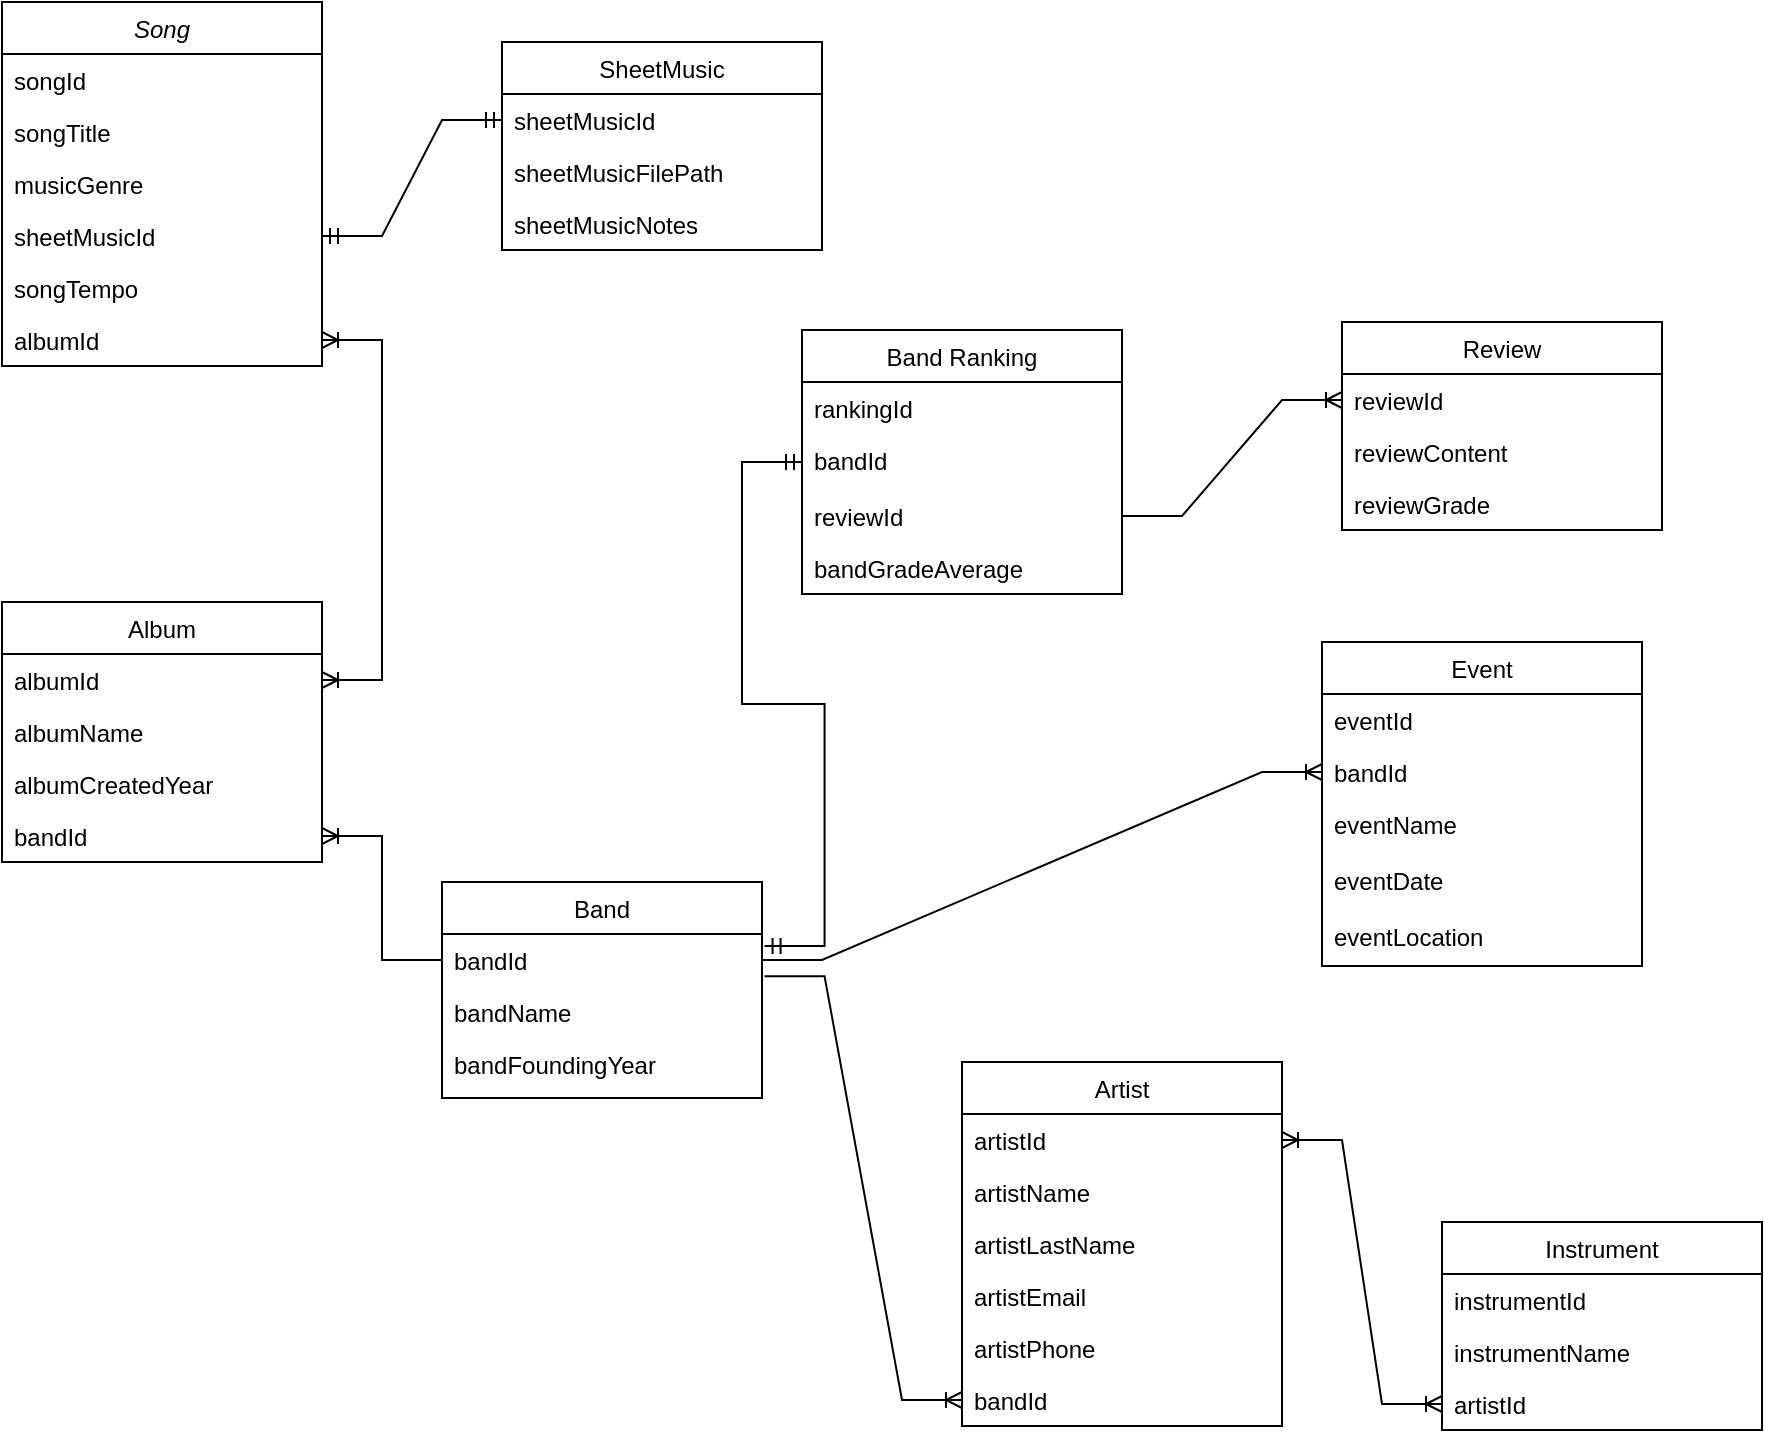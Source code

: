 <mxfile version="21.5.0" type="device" pages="2">
  <diagram id="C5RBs43oDa-KdzZeNtuy" name="musicDatabaseDiagram">
    <mxGraphModel dx="1010" dy="550" grid="1" gridSize="10" guides="1" tooltips="1" connect="1" arrows="1" fold="1" page="1" pageScale="1" pageWidth="1169" pageHeight="827" math="0" shadow="0">
      <root>
        <mxCell id="WIyWlLk6GJQsqaUBKTNV-0" />
        <mxCell id="WIyWlLk6GJQsqaUBKTNV-1" parent="WIyWlLk6GJQsqaUBKTNV-0" />
        <mxCell id="zkfFHV4jXpPFQw0GAbJ--0" value="Song" style="swimlane;fontStyle=2;align=center;verticalAlign=top;childLayout=stackLayout;horizontal=1;startSize=26;horizontalStack=0;resizeParent=1;resizeLast=0;collapsible=1;marginBottom=0;rounded=0;shadow=0;strokeWidth=1;" parent="WIyWlLk6GJQsqaUBKTNV-1" vertex="1">
          <mxGeometry x="40" y="80" width="160" height="182" as="geometry">
            <mxRectangle x="230" y="140" width="160" height="26" as="alternateBounds" />
          </mxGeometry>
        </mxCell>
        <mxCell id="zkfFHV4jXpPFQw0GAbJ--1" value="songId" style="text;align=left;verticalAlign=top;spacingLeft=4;spacingRight=4;overflow=hidden;rotatable=0;points=[[0,0.5],[1,0.5]];portConstraint=eastwest;" parent="zkfFHV4jXpPFQw0GAbJ--0" vertex="1">
          <mxGeometry y="26" width="160" height="26" as="geometry" />
        </mxCell>
        <mxCell id="zkfFHV4jXpPFQw0GAbJ--2" value="songTitle&#xa;&#xa;" style="text;align=left;verticalAlign=top;spacingLeft=4;spacingRight=4;overflow=hidden;rotatable=0;points=[[0,0.5],[1,0.5]];portConstraint=eastwest;rounded=0;shadow=0;html=0;" parent="zkfFHV4jXpPFQw0GAbJ--0" vertex="1">
          <mxGeometry y="52" width="160" height="26" as="geometry" />
        </mxCell>
        <mxCell id="FJQSfD74edwQix1ZmjTK-0" value="musicGenre" style="text;align=left;verticalAlign=top;spacingLeft=4;spacingRight=4;overflow=hidden;rotatable=0;points=[[0,0.5],[1,0.5]];portConstraint=eastwest;rounded=0;shadow=0;html=0;" parent="zkfFHV4jXpPFQw0GAbJ--0" vertex="1">
          <mxGeometry y="78" width="160" height="26" as="geometry" />
        </mxCell>
        <mxCell id="wUGIiXb4sIGk4MPeAtGE-0" value="sheetMusicId" style="text;align=left;verticalAlign=top;spacingLeft=4;spacingRight=4;overflow=hidden;rotatable=0;points=[[0,0.5],[1,0.5]];portConstraint=eastwest;rounded=0;shadow=0;html=0;" parent="zkfFHV4jXpPFQw0GAbJ--0" vertex="1">
          <mxGeometry y="104" width="160" height="26" as="geometry" />
        </mxCell>
        <mxCell id="n196uSx99seAFidrJoZC-0" value="songTempo" style="text;align=left;verticalAlign=top;spacingLeft=4;spacingRight=4;overflow=hidden;rotatable=0;points=[[0,0.5],[1,0.5]];portConstraint=eastwest;rounded=0;shadow=0;html=0;" parent="zkfFHV4jXpPFQw0GAbJ--0" vertex="1">
          <mxGeometry y="130" width="160" height="26" as="geometry" />
        </mxCell>
        <mxCell id="FJQSfD74edwQix1ZmjTK-1" value="albumId" style="text;align=left;verticalAlign=top;spacingLeft=4;spacingRight=4;overflow=hidden;rotatable=0;points=[[0,0.5],[1,0.5]];portConstraint=eastwest;rounded=0;shadow=0;html=0;" parent="zkfFHV4jXpPFQw0GAbJ--0" vertex="1">
          <mxGeometry y="156" width="160" height="26" as="geometry" />
        </mxCell>
        <mxCell id="zkfFHV4jXpPFQw0GAbJ--6" value="Artist" style="swimlane;fontStyle=0;align=center;verticalAlign=top;childLayout=stackLayout;horizontal=1;startSize=26;horizontalStack=0;resizeParent=1;resizeLast=0;collapsible=1;marginBottom=0;rounded=0;shadow=0;strokeWidth=1;" parent="WIyWlLk6GJQsqaUBKTNV-1" vertex="1">
          <mxGeometry x="520" y="610" width="160" height="182" as="geometry">
            <mxRectangle x="130" y="380" width="160" height="26" as="alternateBounds" />
          </mxGeometry>
        </mxCell>
        <mxCell id="zkfFHV4jXpPFQw0GAbJ--7" value="artistId" style="text;align=left;verticalAlign=top;spacingLeft=4;spacingRight=4;overflow=hidden;rotatable=0;points=[[0,0.5],[1,0.5]];portConstraint=eastwest;" parent="zkfFHV4jXpPFQw0GAbJ--6" vertex="1">
          <mxGeometry y="26" width="160" height="26" as="geometry" />
        </mxCell>
        <mxCell id="zkfFHV4jXpPFQw0GAbJ--8" value="artistName" style="text;align=left;verticalAlign=top;spacingLeft=4;spacingRight=4;overflow=hidden;rotatable=0;points=[[0,0.5],[1,0.5]];portConstraint=eastwest;rounded=0;shadow=0;html=0;" parent="zkfFHV4jXpPFQw0GAbJ--6" vertex="1">
          <mxGeometry y="52" width="160" height="26" as="geometry" />
        </mxCell>
        <mxCell id="wUGIiXb4sIGk4MPeAtGE-21" value="artistLastName" style="text;align=left;verticalAlign=top;spacingLeft=4;spacingRight=4;overflow=hidden;rotatable=0;points=[[0,0.5],[1,0.5]];portConstraint=eastwest;rounded=0;shadow=0;html=0;" parent="zkfFHV4jXpPFQw0GAbJ--6" vertex="1">
          <mxGeometry y="78" width="160" height="26" as="geometry" />
        </mxCell>
        <mxCell id="FJQSfD74edwQix1ZmjTK-23" value="artistEmail" style="text;align=left;verticalAlign=top;spacingLeft=4;spacingRight=4;overflow=hidden;rotatable=0;points=[[0,0.5],[1,0.5]];portConstraint=eastwest;rounded=0;shadow=0;html=0;" parent="zkfFHV4jXpPFQw0GAbJ--6" vertex="1">
          <mxGeometry y="104" width="160" height="26" as="geometry" />
        </mxCell>
        <mxCell id="wUGIiXb4sIGk4MPeAtGE-22" value="artistPhone" style="text;align=left;verticalAlign=top;spacingLeft=4;spacingRight=4;overflow=hidden;rotatable=0;points=[[0,0.5],[1,0.5]];portConstraint=eastwest;rounded=0;shadow=0;html=0;" parent="zkfFHV4jXpPFQw0GAbJ--6" vertex="1">
          <mxGeometry y="130" width="160" height="26" as="geometry" />
        </mxCell>
        <mxCell id="wUGIiXb4sIGk4MPeAtGE-24" value="bandId" style="text;align=left;verticalAlign=top;spacingLeft=4;spacingRight=4;overflow=hidden;rotatable=0;points=[[0,0.5],[1,0.5]];portConstraint=eastwest;rounded=0;shadow=0;html=0;" parent="zkfFHV4jXpPFQw0GAbJ--6" vertex="1">
          <mxGeometry y="156" width="160" height="26" as="geometry" />
        </mxCell>
        <mxCell id="zkfFHV4jXpPFQw0GAbJ--17" value="Album" style="swimlane;fontStyle=0;align=center;verticalAlign=top;childLayout=stackLayout;horizontal=1;startSize=26;horizontalStack=0;resizeParent=1;resizeLast=0;collapsible=1;marginBottom=0;rounded=0;shadow=0;strokeWidth=1;" parent="WIyWlLk6GJQsqaUBKTNV-1" vertex="1">
          <mxGeometry x="40" y="380" width="160" height="130" as="geometry">
            <mxRectangle x="550" y="140" width="160" height="26" as="alternateBounds" />
          </mxGeometry>
        </mxCell>
        <mxCell id="zkfFHV4jXpPFQw0GAbJ--18" value="albumId" style="text;align=left;verticalAlign=top;spacingLeft=4;spacingRight=4;overflow=hidden;rotatable=0;points=[[0,0.5],[1,0.5]];portConstraint=eastwest;" parent="zkfFHV4jXpPFQw0GAbJ--17" vertex="1">
          <mxGeometry y="26" width="160" height="26" as="geometry" />
        </mxCell>
        <mxCell id="zkfFHV4jXpPFQw0GAbJ--19" value="albumName" style="text;align=left;verticalAlign=top;spacingLeft=4;spacingRight=4;overflow=hidden;rotatable=0;points=[[0,0.5],[1,0.5]];portConstraint=eastwest;rounded=0;shadow=0;html=0;" parent="zkfFHV4jXpPFQw0GAbJ--17" vertex="1">
          <mxGeometry y="52" width="160" height="26" as="geometry" />
        </mxCell>
        <mxCell id="zkfFHV4jXpPFQw0GAbJ--20" value="albumCreatedYear" style="text;align=left;verticalAlign=top;spacingLeft=4;spacingRight=4;overflow=hidden;rotatable=0;points=[[0,0.5],[1,0.5]];portConstraint=eastwest;rounded=0;shadow=0;html=0;" parent="zkfFHV4jXpPFQw0GAbJ--17" vertex="1">
          <mxGeometry y="78" width="160" height="26" as="geometry" />
        </mxCell>
        <mxCell id="zkfFHV4jXpPFQw0GAbJ--22" value="bandId" style="text;align=left;verticalAlign=top;spacingLeft=4;spacingRight=4;overflow=hidden;rotatable=0;points=[[0,0.5],[1,0.5]];portConstraint=eastwest;rounded=0;shadow=0;html=0;" parent="zkfFHV4jXpPFQw0GAbJ--17" vertex="1">
          <mxGeometry y="104" width="160" height="26" as="geometry" />
        </mxCell>
        <mxCell id="wUGIiXb4sIGk4MPeAtGE-1" value="Band" style="swimlane;fontStyle=0;align=center;verticalAlign=top;childLayout=stackLayout;horizontal=1;startSize=26;horizontalStack=0;resizeParent=1;resizeLast=0;collapsible=1;marginBottom=0;rounded=0;shadow=0;strokeWidth=1;" parent="WIyWlLk6GJQsqaUBKTNV-1" vertex="1">
          <mxGeometry x="260" y="520" width="160" height="108" as="geometry">
            <mxRectangle x="480" y="600" width="160" height="26" as="alternateBounds" />
          </mxGeometry>
        </mxCell>
        <mxCell id="wUGIiXb4sIGk4MPeAtGE-2" value="bandId" style="text;align=left;verticalAlign=top;spacingLeft=4;spacingRight=4;overflow=hidden;rotatable=0;points=[[0,0.5],[1,0.5]];portConstraint=eastwest;" parent="wUGIiXb4sIGk4MPeAtGE-1" vertex="1">
          <mxGeometry y="26" width="160" height="26" as="geometry" />
        </mxCell>
        <mxCell id="wUGIiXb4sIGk4MPeAtGE-32" value="bandName" style="text;align=left;verticalAlign=top;spacingLeft=4;spacingRight=4;overflow=hidden;rotatable=0;points=[[0,0.5],[1,0.5]];portConstraint=eastwest;" parent="wUGIiXb4sIGk4MPeAtGE-1" vertex="1">
          <mxGeometry y="52" width="160" height="26" as="geometry" />
        </mxCell>
        <mxCell id="wUGIiXb4sIGk4MPeAtGE-3" value="bandFoundingYear" style="text;align=left;verticalAlign=top;spacingLeft=4;spacingRight=4;overflow=hidden;rotatable=0;points=[[0,0.5],[1,0.5]];portConstraint=eastwest;rounded=0;shadow=0;html=0;" parent="wUGIiXb4sIGk4MPeAtGE-1" vertex="1">
          <mxGeometry y="78" width="160" height="26" as="geometry" />
        </mxCell>
        <mxCell id="wUGIiXb4sIGk4MPeAtGE-9" value="Instrument" style="swimlane;fontStyle=0;align=center;verticalAlign=top;childLayout=stackLayout;horizontal=1;startSize=26;horizontalStack=0;resizeParent=1;resizeLast=0;collapsible=1;marginBottom=0;rounded=0;shadow=0;strokeWidth=1;" parent="WIyWlLk6GJQsqaUBKTNV-1" vertex="1">
          <mxGeometry x="760" y="690" width="160" height="104" as="geometry">
            <mxRectangle x="130" y="380" width="160" height="26" as="alternateBounds" />
          </mxGeometry>
        </mxCell>
        <mxCell id="wUGIiXb4sIGk4MPeAtGE-10" value="instrumentId" style="text;align=left;verticalAlign=top;spacingLeft=4;spacingRight=4;overflow=hidden;rotatable=0;points=[[0,0.5],[1,0.5]];portConstraint=eastwest;" parent="wUGIiXb4sIGk4MPeAtGE-9" vertex="1">
          <mxGeometry y="26" width="160" height="26" as="geometry" />
        </mxCell>
        <mxCell id="n196uSx99seAFidrJoZC-1" value="instrumentName" style="text;align=left;verticalAlign=top;spacingLeft=4;spacingRight=4;overflow=hidden;rotatable=0;points=[[0,0.5],[1,0.5]];portConstraint=eastwest;rounded=0;shadow=0;html=0;" parent="wUGIiXb4sIGk4MPeAtGE-9" vertex="1">
          <mxGeometry y="52" width="160" height="26" as="geometry" />
        </mxCell>
        <mxCell id="FJQSfD74edwQix1ZmjTK-17" value="artistId" style="text;align=left;verticalAlign=top;spacingLeft=4;spacingRight=4;overflow=hidden;rotatable=0;points=[[0,0.5],[1,0.5]];portConstraint=eastwest;rounded=0;shadow=0;html=0;" parent="wUGIiXb4sIGk4MPeAtGE-9" vertex="1">
          <mxGeometry y="78" width="160" height="26" as="geometry" />
        </mxCell>
        <mxCell id="wUGIiXb4sIGk4MPeAtGE-13" value="Review&#xa;" style="swimlane;fontStyle=0;align=center;verticalAlign=top;childLayout=stackLayout;horizontal=1;startSize=26;horizontalStack=0;resizeParent=1;resizeLast=0;collapsible=1;marginBottom=0;rounded=0;shadow=0;strokeWidth=1;" parent="WIyWlLk6GJQsqaUBKTNV-1" vertex="1">
          <mxGeometry x="710" y="240" width="160" height="104" as="geometry">
            <mxRectangle x="130" y="380" width="160" height="26" as="alternateBounds" />
          </mxGeometry>
        </mxCell>
        <mxCell id="wUGIiXb4sIGk4MPeAtGE-14" value="reviewId" style="text;align=left;verticalAlign=top;spacingLeft=4;spacingRight=4;overflow=hidden;rotatable=0;points=[[0,0.5],[1,0.5]];portConstraint=eastwest;" parent="wUGIiXb4sIGk4MPeAtGE-13" vertex="1">
          <mxGeometry y="26" width="160" height="26" as="geometry" />
        </mxCell>
        <mxCell id="wUGIiXb4sIGk4MPeAtGE-15" value="reviewContent" style="text;align=left;verticalAlign=top;spacingLeft=4;spacingRight=4;overflow=hidden;rotatable=0;points=[[0,0.5],[1,0.5]];portConstraint=eastwest;rounded=0;shadow=0;html=0;" parent="wUGIiXb4sIGk4MPeAtGE-13" vertex="1">
          <mxGeometry y="52" width="160" height="26" as="geometry" />
        </mxCell>
        <mxCell id="wUGIiXb4sIGk4MPeAtGE-31" value="reviewGrade" style="text;align=left;verticalAlign=top;spacingLeft=4;spacingRight=4;overflow=hidden;rotatable=0;points=[[0,0.5],[1,0.5]];portConstraint=eastwest;rounded=0;shadow=0;html=0;" parent="wUGIiXb4sIGk4MPeAtGE-13" vertex="1">
          <mxGeometry y="78" width="160" height="26" as="geometry" />
        </mxCell>
        <mxCell id="wUGIiXb4sIGk4MPeAtGE-17" value="Band Ranking" style="swimlane;fontStyle=0;align=center;verticalAlign=top;childLayout=stackLayout;horizontal=1;startSize=26;horizontalStack=0;resizeParent=1;resizeLast=0;collapsible=1;marginBottom=0;rounded=0;shadow=0;strokeWidth=1;" parent="WIyWlLk6GJQsqaUBKTNV-1" vertex="1">
          <mxGeometry x="440" y="244" width="160" height="132" as="geometry">
            <mxRectangle x="130" y="380" width="160" height="26" as="alternateBounds" />
          </mxGeometry>
        </mxCell>
        <mxCell id="wUGIiXb4sIGk4MPeAtGE-18" value="rankingId" style="text;align=left;verticalAlign=top;spacingLeft=4;spacingRight=4;overflow=hidden;rotatable=0;points=[[0,0.5],[1,0.5]];portConstraint=eastwest;" parent="wUGIiXb4sIGk4MPeAtGE-17" vertex="1">
          <mxGeometry y="26" width="160" height="26" as="geometry" />
        </mxCell>
        <mxCell id="FJQSfD74edwQix1ZmjTK-13" value="bandId" style="text;align=left;verticalAlign=top;spacingLeft=4;spacingRight=4;overflow=hidden;rotatable=0;points=[[0,0.5],[1,0.5]];portConstraint=eastwest;" parent="wUGIiXb4sIGk4MPeAtGE-17" vertex="1">
          <mxGeometry y="52" width="160" height="28" as="geometry" />
        </mxCell>
        <mxCell id="wUGIiXb4sIGk4MPeAtGE-19" value="reviewId" style="text;align=left;verticalAlign=top;spacingLeft=4;spacingRight=4;overflow=hidden;rotatable=0;points=[[0,0.5],[1,0.5]];portConstraint=eastwest;rounded=0;shadow=0;html=0;" parent="wUGIiXb4sIGk4MPeAtGE-17" vertex="1">
          <mxGeometry y="80" width="160" height="26" as="geometry" />
        </mxCell>
        <mxCell id="FJQSfD74edwQix1ZmjTK-24" value="bandGradeAverage" style="text;align=left;verticalAlign=top;spacingLeft=4;spacingRight=4;overflow=hidden;rotatable=0;points=[[0,0.5],[1,0.5]];portConstraint=eastwest;rounded=0;shadow=0;html=0;" parent="wUGIiXb4sIGk4MPeAtGE-17" vertex="1">
          <mxGeometry y="106" width="160" height="26" as="geometry" />
        </mxCell>
        <mxCell id="wUGIiXb4sIGk4MPeAtGE-25" value="Event" style="swimlane;fontStyle=0;align=center;verticalAlign=top;childLayout=stackLayout;horizontal=1;startSize=26;horizontalStack=0;resizeParent=1;resizeLast=0;collapsible=1;marginBottom=0;rounded=0;shadow=0;strokeWidth=1;" parent="WIyWlLk6GJQsqaUBKTNV-1" vertex="1">
          <mxGeometry x="700" y="400" width="160" height="162" as="geometry">
            <mxRectangle x="130" y="380" width="160" height="26" as="alternateBounds" />
          </mxGeometry>
        </mxCell>
        <mxCell id="wUGIiXb4sIGk4MPeAtGE-26" value="eventId" style="text;align=left;verticalAlign=top;spacingLeft=4;spacingRight=4;overflow=hidden;rotatable=0;points=[[0,0.5],[1,0.5]];portConstraint=eastwest;" parent="wUGIiXb4sIGk4MPeAtGE-25" vertex="1">
          <mxGeometry y="26" width="160" height="26" as="geometry" />
        </mxCell>
        <mxCell id="FJQSfD74edwQix1ZmjTK-19" value="bandId" style="text;align=left;verticalAlign=top;spacingLeft=4;spacingRight=4;overflow=hidden;rotatable=0;points=[[0,0.5],[1,0.5]];portConstraint=eastwest;" parent="wUGIiXb4sIGk4MPeAtGE-25" vertex="1">
          <mxGeometry y="52" width="160" height="26" as="geometry" />
        </mxCell>
        <mxCell id="wUGIiXb4sIGk4MPeAtGE-27" value="eventName" style="text;align=left;verticalAlign=top;spacingLeft=4;spacingRight=4;overflow=hidden;rotatable=0;points=[[0,0.5],[1,0.5]];portConstraint=eastwest;rounded=0;shadow=0;html=0;" parent="wUGIiXb4sIGk4MPeAtGE-25" vertex="1">
          <mxGeometry y="78" width="160" height="28" as="geometry" />
        </mxCell>
        <mxCell id="wUGIiXb4sIGk4MPeAtGE-30" value="eventDate" style="text;align=left;verticalAlign=top;spacingLeft=4;spacingRight=4;overflow=hidden;rotatable=0;points=[[0,0.5],[1,0.5]];portConstraint=eastwest;rounded=0;shadow=0;html=0;" parent="wUGIiXb4sIGk4MPeAtGE-25" vertex="1">
          <mxGeometry y="106" width="160" height="28" as="geometry" />
        </mxCell>
        <mxCell id="wUGIiXb4sIGk4MPeAtGE-29" value="eventLocation" style="text;align=left;verticalAlign=top;spacingLeft=4;spacingRight=4;overflow=hidden;rotatable=0;points=[[0,0.5],[1,0.5]];portConstraint=eastwest;rounded=0;shadow=0;html=0;" parent="wUGIiXb4sIGk4MPeAtGE-25" vertex="1">
          <mxGeometry y="134" width="160" height="28" as="geometry" />
        </mxCell>
        <mxCell id="FJQSfD74edwQix1ZmjTK-7" value="" style="edgeStyle=entityRelationEdgeStyle;fontSize=12;html=1;endArrow=ERoneToMany;rounded=0;entryX=0;entryY=0.5;entryDx=0;entryDy=0;exitX=1.008;exitY=0.812;exitDx=0;exitDy=0;exitPerimeter=0;" parent="WIyWlLk6GJQsqaUBKTNV-1" source="wUGIiXb4sIGk4MPeAtGE-2" target="wUGIiXb4sIGk4MPeAtGE-24" edge="1">
          <mxGeometry width="100" height="100" relative="1" as="geometry">
            <mxPoint x="730" y="636" as="sourcePoint" />
            <mxPoint x="510" y="524" as="targetPoint" />
          </mxGeometry>
        </mxCell>
        <mxCell id="FJQSfD74edwQix1ZmjTK-18" value="" style="edgeStyle=entityRelationEdgeStyle;fontSize=12;html=1;endArrow=ERoneToMany;rounded=0;exitX=1;exitY=0.5;exitDx=0;exitDy=0;entryX=0;entryY=0.5;entryDx=0;entryDy=0;" parent="WIyWlLk6GJQsqaUBKTNV-1" source="wUGIiXb4sIGk4MPeAtGE-19" target="wUGIiXb4sIGk4MPeAtGE-14" edge="1">
          <mxGeometry width="100" height="100" relative="1" as="geometry">
            <mxPoint x="780" y="340" as="sourcePoint" />
            <mxPoint x="700" y="370" as="targetPoint" />
          </mxGeometry>
        </mxCell>
        <mxCell id="FJQSfD74edwQix1ZmjTK-20" value="" style="edgeStyle=entityRelationEdgeStyle;fontSize=12;html=1;endArrow=ERoneToMany;rounded=0;exitX=1;exitY=0.5;exitDx=0;exitDy=0;entryX=0;entryY=0.5;entryDx=0;entryDy=0;" parent="WIyWlLk6GJQsqaUBKTNV-1" source="wUGIiXb4sIGk4MPeAtGE-2" target="FJQSfD74edwQix1ZmjTK-19" edge="1">
          <mxGeometry width="100" height="100" relative="1" as="geometry">
            <mxPoint x="650" y="450" as="sourcePoint" />
            <mxPoint x="540" y="558" as="targetPoint" />
          </mxGeometry>
        </mxCell>
        <mxCell id="FJQSfD74edwQix1ZmjTK-22" value="" style="edgeStyle=entityRelationEdgeStyle;fontSize=12;html=1;endArrow=ERmandOne;startArrow=ERmandOne;rounded=0;exitX=1.008;exitY=0.231;exitDx=0;exitDy=0;exitPerimeter=0;entryX=0;entryY=0.5;entryDx=0;entryDy=0;" parent="WIyWlLk6GJQsqaUBKTNV-1" source="wUGIiXb4sIGk4MPeAtGE-2" target="FJQSfD74edwQix1ZmjTK-13" edge="1">
          <mxGeometry width="100" height="100" relative="1" as="geometry">
            <mxPoint x="460" y="560" as="sourcePoint" />
            <mxPoint x="560" y="460" as="targetPoint" />
          </mxGeometry>
        </mxCell>
        <mxCell id="21mbt86ocy4IDvyoHXkV-0" value="" style="edgeStyle=entityRelationEdgeStyle;fontSize=12;html=1;endArrow=ERoneToMany;startArrow=ERoneToMany;rounded=0;entryX=0;entryY=0.5;entryDx=0;entryDy=0;exitX=1;exitY=0.5;exitDx=0;exitDy=0;" parent="WIyWlLk6GJQsqaUBKTNV-1" source="zkfFHV4jXpPFQw0GAbJ--7" target="FJQSfD74edwQix1ZmjTK-17" edge="1">
          <mxGeometry width="100" height="100" relative="1" as="geometry">
            <mxPoint x="680" y="660" as="sourcePoint" />
            <mxPoint x="740" y="722" as="targetPoint" />
          </mxGeometry>
        </mxCell>
        <mxCell id="21mbt86ocy4IDvyoHXkV-1" value="" style="edgeStyle=entityRelationEdgeStyle;fontSize=12;html=1;endArrow=ERoneToMany;rounded=0;exitX=0;exitY=0.5;exitDx=0;exitDy=0;entryX=1;entryY=0.5;entryDx=0;entryDy=0;" parent="WIyWlLk6GJQsqaUBKTNV-1" source="wUGIiXb4sIGk4MPeAtGE-2" target="zkfFHV4jXpPFQw0GAbJ--22" edge="1">
          <mxGeometry width="100" height="100" relative="1" as="geometry">
            <mxPoint x="210" y="730" as="sourcePoint" />
            <mxPoint x="210" y="560" as="targetPoint" />
          </mxGeometry>
        </mxCell>
        <mxCell id="-meLV2SrvvwYjIG9QeFE-8" value="SheetMusic" style="swimlane;fontStyle=0;align=center;verticalAlign=top;childLayout=stackLayout;horizontal=1;startSize=26;horizontalStack=0;resizeParent=1;resizeLast=0;collapsible=1;marginBottom=0;rounded=0;shadow=0;strokeWidth=1;" parent="WIyWlLk6GJQsqaUBKTNV-1" vertex="1">
          <mxGeometry x="290" y="100" width="160" height="104" as="geometry">
            <mxRectangle x="130" y="380" width="160" height="26" as="alternateBounds" />
          </mxGeometry>
        </mxCell>
        <mxCell id="-meLV2SrvvwYjIG9QeFE-9" value="sheetMusicId" style="text;align=left;verticalAlign=top;spacingLeft=4;spacingRight=4;overflow=hidden;rotatable=0;points=[[0,0.5],[1,0.5]];portConstraint=eastwest;" parent="-meLV2SrvvwYjIG9QeFE-8" vertex="1">
          <mxGeometry y="26" width="160" height="26" as="geometry" />
        </mxCell>
        <mxCell id="-meLV2SrvvwYjIG9QeFE-10" value="sheetMusicFilePath" style="text;align=left;verticalAlign=top;spacingLeft=4;spacingRight=4;overflow=hidden;rotatable=0;points=[[0,0.5],[1,0.5]];portConstraint=eastwest;rounded=0;shadow=0;html=0;" parent="-meLV2SrvvwYjIG9QeFE-8" vertex="1">
          <mxGeometry y="52" width="160" height="26" as="geometry" />
        </mxCell>
        <mxCell id="-meLV2SrvvwYjIG9QeFE-11" value="sheetMusicNotes" style="text;align=left;verticalAlign=top;spacingLeft=4;spacingRight=4;overflow=hidden;rotatable=0;points=[[0,0.5],[1,0.5]];portConstraint=eastwest;rounded=0;shadow=0;html=0;" parent="-meLV2SrvvwYjIG9QeFE-8" vertex="1">
          <mxGeometry y="78" width="160" height="26" as="geometry" />
        </mxCell>
        <mxCell id="-meLV2SrvvwYjIG9QeFE-13" value="" style="edgeStyle=entityRelationEdgeStyle;fontSize=12;html=1;endArrow=ERmandOne;startArrow=ERmandOne;rounded=0;entryX=0;entryY=0.5;entryDx=0;entryDy=0;exitX=1;exitY=0.5;exitDx=0;exitDy=0;" parent="WIyWlLk6GJQsqaUBKTNV-1" source="wUGIiXb4sIGk4MPeAtGE-0" target="-meLV2SrvvwYjIG9QeFE-9" edge="1">
          <mxGeometry width="100" height="100" relative="1" as="geometry">
            <mxPoint x="260" y="350" as="sourcePoint" />
            <mxPoint x="360" y="250" as="targetPoint" />
          </mxGeometry>
        </mxCell>
        <mxCell id="-meLV2SrvvwYjIG9QeFE-14" value="" style="edgeStyle=entityRelationEdgeStyle;fontSize=12;html=1;endArrow=ERoneToMany;startArrow=ERoneToMany;rounded=0;exitX=1;exitY=0.5;exitDx=0;exitDy=0;entryX=1;entryY=0.5;entryDx=0;entryDy=0;" parent="WIyWlLk6GJQsqaUBKTNV-1" source="FJQSfD74edwQix1ZmjTK-1" target="zkfFHV4jXpPFQw0GAbJ--18" edge="1">
          <mxGeometry width="100" height="100" relative="1" as="geometry">
            <mxPoint x="240" y="248" as="sourcePoint" />
            <mxPoint x="300" y="420" as="targetPoint" />
          </mxGeometry>
        </mxCell>
      </root>
    </mxGraphModel>
  </diagram>
  <diagram id="THlP0p8E8ks3NrL2hS51" name="univeristy">
    <mxGraphModel dx="2635" dy="1511" grid="1" gridSize="10" guides="1" tooltips="1" connect="1" arrows="1" fold="1" page="1" pageScale="1" pageWidth="1169" pageHeight="827" math="0" shadow="0">
      <root>
        <mxCell id="0" />
        <mxCell id="1" parent="0" />
        <mxCell id="KmhhjKGMAi6N5h4Ck35y-1" value="Person" style="swimlane;fontStyle=2;align=center;verticalAlign=top;childLayout=stackLayout;horizontal=1;startSize=26;horizontalStack=0;resizeParent=1;resizeLast=0;collapsible=1;marginBottom=0;rounded=0;shadow=0;strokeWidth=1;" parent="1" vertex="1">
          <mxGeometry x="590" y="20" width="160" height="220" as="geometry">
            <mxRectangle x="230" y="140" width="160" height="26" as="alternateBounds" />
          </mxGeometry>
        </mxCell>
        <mxCell id="KmhhjKGMAi6N5h4Ck35y-4" value="int personId" style="text;align=left;verticalAlign=top;spacingLeft=4;spacingRight=4;overflow=hidden;rotatable=0;points=[[0,0.5],[1,0.5]];portConstraint=eastwest;rounded=0;shadow=0;html=0;" parent="KmhhjKGMAi6N5h4Ck35y-1" vertex="1">
          <mxGeometry y="26" width="160" height="26" as="geometry" />
        </mxCell>
        <mxCell id="KmhhjKGMAi6N5h4Ck35y-2" value="String firstName" style="text;align=left;verticalAlign=top;spacingLeft=4;spacingRight=4;overflow=hidden;rotatable=0;points=[[0,0.5],[1,0.5]];portConstraint=eastwest;" parent="KmhhjKGMAi6N5h4Ck35y-1" vertex="1">
          <mxGeometry y="52" width="160" height="26" as="geometry" />
        </mxCell>
        <mxCell id="KmhhjKGMAi6N5h4Ck35y-3" value="String lastName" style="text;align=left;verticalAlign=top;spacingLeft=4;spacingRight=4;overflow=hidden;rotatable=0;points=[[0,0.5],[1,0.5]];portConstraint=eastwest;rounded=0;shadow=0;html=0;" parent="KmhhjKGMAi6N5h4Ck35y-1" vertex="1">
          <mxGeometry y="78" width="160" height="26" as="geometry" />
        </mxCell>
        <mxCell id="bMCnPpMgWXsuPFCpyQbP-13" value="Gender gender" style="text;align=left;verticalAlign=top;spacingLeft=4;spacingRight=4;overflow=hidden;rotatable=0;points=[[0,0.5],[1,0.5]];portConstraint=eastwest;rounded=0;shadow=0;html=0;" parent="KmhhjKGMAi6N5h4Ck35y-1" vertex="1">
          <mxGeometry y="104" width="160" height="26" as="geometry" />
        </mxCell>
        <mxCell id="bMCnPpMgWXsuPFCpyQbP-19" value="Address address" style="text;align=left;verticalAlign=top;spacingLeft=4;spacingRight=4;overflow=hidden;rotatable=0;points=[[0,0.5],[1,0.5]];portConstraint=eastwest;rounded=0;shadow=0;html=0;" parent="KmhhjKGMAi6N5h4Ck35y-1" vertex="1">
          <mxGeometry y="130" width="160" height="26" as="geometry" />
        </mxCell>
        <mxCell id="bMCnPpMgWXsuPFCpyQbP-18" value="String email" style="text;align=left;verticalAlign=top;spacingLeft=4;spacingRight=4;overflow=hidden;rotatable=0;points=[[0,0.5],[1,0.5]];portConstraint=eastwest;rounded=0;shadow=0;html=0;" parent="KmhhjKGMAi6N5h4Ck35y-1" vertex="1">
          <mxGeometry y="156" width="160" height="26" as="geometry" />
        </mxCell>
        <mxCell id="bMCnPpMgWXsuPFCpyQbP-1" value="int phone" style="text;align=left;verticalAlign=top;spacingLeft=4;spacingRight=4;overflow=hidden;rotatable=0;points=[[0,0.5],[1,0.5]];portConstraint=eastwest;rounded=0;shadow=0;html=0;" parent="KmhhjKGMAi6N5h4Ck35y-1" vertex="1">
          <mxGeometry y="182" width="160" height="26" as="geometry" />
        </mxCell>
        <mxCell id="KmhhjKGMAi6N5h4Ck35y-5" value="" style="line;html=1;strokeWidth=1;align=left;verticalAlign=middle;spacingTop=-1;spacingLeft=3;spacingRight=3;rotatable=0;labelPosition=right;points=[];portConstraint=eastwest;" parent="KmhhjKGMAi6N5h4Ck35y-1" vertex="1">
          <mxGeometry y="208" width="160" height="8" as="geometry" />
        </mxCell>
        <mxCell id="KmhhjKGMAi6N5h4Ck35y-6" value="Student" style="swimlane;fontStyle=0;align=center;verticalAlign=top;childLayout=stackLayout;horizontal=1;startSize=26;horizontalStack=0;resizeParent=1;resizeLast=0;collapsible=1;marginBottom=0;rounded=0;shadow=0;strokeWidth=1;" parent="1" vertex="1">
          <mxGeometry x="810" y="351" width="160" height="149" as="geometry">
            <mxRectangle x="130" y="380" width="160" height="26" as="alternateBounds" />
          </mxGeometry>
        </mxCell>
        <mxCell id="KmhhjKGMAi6N5h4Ck35y-8" value="float averageGrade" style="text;align=left;verticalAlign=top;spacingLeft=4;spacingRight=4;overflow=hidden;rotatable=0;points=[[0,0.5],[1,0.5]];portConstraint=eastwest;rounded=0;shadow=0;html=0;" parent="KmhhjKGMAi6N5h4Ck35y-6" vertex="1">
          <mxGeometry y="26" width="160" height="26" as="geometry" />
        </mxCell>
        <mxCell id="KmhhjKGMAi6N5h4Ck35y-9" value="boolean employed" style="text;align=left;verticalAlign=top;spacingLeft=4;spacingRight=4;overflow=hidden;rotatable=0;points=[[0,0.5],[1,0.5]];portConstraint=eastwest;rounded=0;shadow=0;html=0;" parent="KmhhjKGMAi6N5h4Ck35y-6" vertex="1">
          <mxGeometry y="52" width="160" height="26" as="geometry" />
        </mxCell>
        <mxCell id="Yg8PuKXwcN3fUGCgBYKv-1" value="Course course&#xa;" style="text;align=left;verticalAlign=top;spacingLeft=4;spacingRight=4;overflow=hidden;rotatable=0;points=[[0,0.5],[1,0.5]];portConstraint=eastwest;rounded=0;shadow=0;html=0;" parent="KmhhjKGMAi6N5h4Ck35y-6" vertex="1">
          <mxGeometry y="78" width="160" height="26" as="geometry" />
        </mxCell>
        <mxCell id="muVkjwQEJ2MpGPANWC36-1" value="Vehicle vehicleId" style="text;align=left;verticalAlign=top;spacingLeft=4;spacingRight=4;overflow=hidden;rotatable=0;points=[[0,0.5],[1,0.5]];portConstraint=eastwest;rounded=0;shadow=0;html=0;" parent="KmhhjKGMAi6N5h4Ck35y-6" vertex="1">
          <mxGeometry y="104" width="160" height="26" as="geometry" />
        </mxCell>
        <mxCell id="KmhhjKGMAi6N5h4Ck35y-10" value="" style="line;html=1;strokeWidth=1;align=left;verticalAlign=middle;spacingTop=-1;spacingLeft=3;spacingRight=3;rotatable=0;labelPosition=right;points=[];portConstraint=eastwest;" parent="KmhhjKGMAi6N5h4Ck35y-6" vertex="1">
          <mxGeometry y="130" width="160" height="10" as="geometry" />
        </mxCell>
        <mxCell id="KmhhjKGMAi6N5h4Ck35y-11" value="" style="endArrow=block;endSize=10;endFill=0;shadow=0;strokeWidth=1;rounded=0;edgeStyle=elbowEdgeStyle;elbow=vertical;" parent="1" source="KmhhjKGMAi6N5h4Ck35y-6" target="KmhhjKGMAi6N5h4Ck35y-1" edge="1">
          <mxGeometry width="160" relative="1" as="geometry">
            <mxPoint x="710" y="14" as="sourcePoint" />
            <mxPoint x="710" y="14" as="targetPoint" />
            <Array as="points">
              <mxPoint x="710" y="291" />
              <mxPoint x="750" y="291" />
              <mxPoint x="720" y="281" />
              <mxPoint x="850" y="281" />
              <mxPoint x="940" y="311" />
              <mxPoint x="880" y="301" />
            </Array>
          </mxGeometry>
        </mxCell>
        <mxCell id="KmhhjKGMAi6N5h4Ck35y-63" style="edgeStyle=orthogonalEdgeStyle;rounded=0;orthogonalLoop=1;jettySize=auto;html=1;exitX=1;exitY=0.5;exitDx=0;exitDy=0;entryX=0.002;entryY=0.229;entryDx=0;entryDy=0;entryPerimeter=0;" parent="1" source="exA51apv8BzhIc2PtDE5-1" target="0CSL_mUezsye6wCUsYzR-9" edge="1">
          <mxGeometry relative="1" as="geometry">
            <mxPoint x="1369" y="-80" as="targetPoint" />
            <Array as="points">
              <mxPoint x="220" y="366" />
              <mxPoint x="220" y="321" />
              <mxPoint x="1040" y="321" />
              <mxPoint x="1040" y="-89" />
            </Array>
          </mxGeometry>
        </mxCell>
        <mxCell id="KmhhjKGMAi6N5h4Ck35y-12" value="Employee" style="swimlane;fontStyle=0;align=center;verticalAlign=top;childLayout=stackLayout;horizontal=1;startSize=26;horizontalStack=0;resizeParent=1;resizeLast=0;collapsible=1;marginBottom=0;rounded=0;shadow=0;strokeWidth=1;" parent="1" vertex="1">
          <mxGeometry x="-120" y="301" width="210" height="89" as="geometry">
            <mxRectangle x="340" y="380" width="170" height="26" as="alternateBounds" />
          </mxGeometry>
        </mxCell>
        <mxCell id="KmhhjKGMAi6N5h4Ck35y-14" value="long insuranceNumber" style="text;align=left;verticalAlign=top;spacingLeft=4;spacingRight=4;overflow=hidden;rotatable=0;points=[[0,0.5],[1,0.5]];portConstraint=eastwest;" parent="KmhhjKGMAi6N5h4Ck35y-12" vertex="1">
          <mxGeometry y="26" width="210" height="26" as="geometry" />
        </mxCell>
        <mxCell id="exA51apv8BzhIc2PtDE5-1" value="Vehicle vehicleId" style="text;align=left;verticalAlign=top;spacingLeft=4;spacingRight=4;overflow=hidden;rotatable=0;points=[[0,0.5],[1,0.5]];portConstraint=eastwest;" parent="KmhhjKGMAi6N5h4Ck35y-12" vertex="1">
          <mxGeometry y="52" width="210" height="26" as="geometry" />
        </mxCell>
        <mxCell id="KmhhjKGMAi6N5h4Ck35y-15" value="" style="line;html=1;strokeWidth=1;align=left;verticalAlign=middle;spacingTop=-1;spacingLeft=3;spacingRight=3;rotatable=0;labelPosition=right;points=[];portConstraint=eastwest;" parent="KmhhjKGMAi6N5h4Ck35y-12" vertex="1">
          <mxGeometry y="78" width="210" height="2" as="geometry" />
        </mxCell>
        <mxCell id="KmhhjKGMAi6N5h4Ck35y-16" value="" style="endArrow=block;endSize=10;endFill=0;shadow=0;strokeWidth=1;rounded=0;edgeStyle=elbowEdgeStyle;elbow=vertical;entryX=0.25;entryY=1;entryDx=0;entryDy=0;" parent="1" source="KmhhjKGMAi6N5h4Ck35y-12" target="KmhhjKGMAi6N5h4Ck35y-1" edge="1">
          <mxGeometry width="160" relative="1" as="geometry">
            <mxPoint x="720" y="184" as="sourcePoint" />
            <mxPoint x="820" y="82" as="targetPoint" />
            <Array as="points">
              <mxPoint x="600" y="280" />
              <mxPoint x="610" y="270" />
              <mxPoint x="650" y="260" />
              <mxPoint x="380" y="270" />
              <mxPoint x="640" y="291" />
              <mxPoint x="640" y="281" />
              <mxPoint x="540" y="291" />
              <mxPoint x="640" y="281" />
              <mxPoint x="640" y="271" />
              <mxPoint x="630" y="281" />
              <mxPoint x="680" y="311" />
            </Array>
          </mxGeometry>
        </mxCell>
        <mxCell id="KmhhjKGMAi6N5h4Ck35y-17" value="Course" style="swimlane;fontStyle=0;align=center;verticalAlign=top;childLayout=stackLayout;horizontal=1;startSize=26;horizontalStack=0;resizeParent=1;resizeLast=0;collapsible=1;marginBottom=0;rounded=0;shadow=0;strokeWidth=1;" parent="1" vertex="1">
          <mxGeometry x="470" y="351" width="160" height="186" as="geometry">
            <mxRectangle x="550" y="140" width="160" height="26" as="alternateBounds" />
          </mxGeometry>
        </mxCell>
        <mxCell id="KmhhjKGMAi6N5h4Ck35y-18" value="int courseID" style="text;align=left;verticalAlign=top;spacingLeft=4;spacingRight=4;overflow=hidden;rotatable=0;points=[[0,0.5],[1,0.5]];portConstraint=eastwest;" parent="KmhhjKGMAi6N5h4Ck35y-17" vertex="1">
          <mxGeometry y="26" width="160" height="26" as="geometry" />
        </mxCell>
        <mxCell id="KmhhjKGMAi6N5h4Ck35y-22" value="String title" style="text;align=left;verticalAlign=top;spacingLeft=4;spacingRight=4;overflow=hidden;rotatable=0;points=[[0,0.5],[1,0.5]];portConstraint=eastwest;rounded=0;shadow=0;html=0;" parent="KmhhjKGMAi6N5h4Ck35y-17" vertex="1">
          <mxGeometry y="52" width="160" height="26" as="geometry" />
        </mxCell>
        <mxCell id="bMCnPpMgWXsuPFCpyQbP-20" value="String room" style="text;align=left;verticalAlign=top;spacingLeft=4;spacingRight=4;overflow=hidden;rotatable=0;points=[[0,0.5],[1,0.5]];portConstraint=eastwest;rounded=0;shadow=0;html=0;" parent="KmhhjKGMAi6N5h4Ck35y-17" vertex="1">
          <mxGeometry y="78" width="160" height="26" as="geometry" />
        </mxCell>
        <mxCell id="4nhmNIVIp83cvlo8u9mk-2" value="Teacher teacher" style="text;align=left;verticalAlign=top;spacingLeft=4;spacingRight=4;overflow=hidden;rotatable=0;points=[[0,0.5],[1,0.5]];portConstraint=eastwest;rounded=0;shadow=0;html=0;" parent="KmhhjKGMAi6N5h4Ck35y-17" vertex="1">
          <mxGeometry y="104" width="160" height="26" as="geometry" />
        </mxCell>
        <mxCell id="4nhmNIVIp83cvlo8u9mk-3" value="List&lt;Student&gt; listOfStudents" style="text;align=left;verticalAlign=top;spacingLeft=4;spacingRight=4;overflow=hidden;rotatable=0;points=[[0,0.5],[1,0.5]];portConstraint=eastwest;rounded=0;shadow=0;html=0;" parent="KmhhjKGMAi6N5h4Ck35y-17" vertex="1">
          <mxGeometry y="130" width="160" height="26" as="geometry" />
        </mxCell>
        <mxCell id="KmhhjKGMAi6N5h4Ck35y-23" value="" style="line;html=1;strokeWidth=1;align=left;verticalAlign=middle;spacingTop=-1;spacingLeft=3;spacingRight=3;rotatable=0;labelPosition=right;points=[];portConstraint=eastwest;" parent="KmhhjKGMAi6N5h4Ck35y-17" vertex="1">
          <mxGeometry y="156" width="160" height="30" as="geometry" />
        </mxCell>
        <mxCell id="KmhhjKGMAi6N5h4Ck35y-30" value="" style="endArrow=open;shadow=0;strokeWidth=1;rounded=0;endFill=1;edgeStyle=elbowEdgeStyle;elbow=vertical;exitX=1;exitY=0;exitDx=0;exitDy=0;entryX=0.5;entryY=1;entryDx=0;entryDy=0;" parent="1" source="muVkjwQEJ2MpGPANWC36-2" target="KmhhjKGMAi6N5h4Ck35y-17" edge="1">
          <mxGeometry x="0.5" y="41" relative="1" as="geometry">
            <mxPoint x="10.0" y="849.996" as="sourcePoint" />
            <mxPoint x="439.83" y="464.45" as="targetPoint" />
            <mxPoint x="-40" y="32" as="offset" />
            <Array as="points">
              <mxPoint x="290" y="720" />
              <mxPoint x="537.96" y="387.45" />
            </Array>
          </mxGeometry>
        </mxCell>
        <mxCell id="KmhhjKGMAi6N5h4Ck35y-31" value="1" style="resizable=0;align=left;verticalAlign=bottom;labelBackgroundColor=none;fontSize=12;" parent="KmhhjKGMAi6N5h4Ck35y-30" connectable="0" vertex="1">
          <mxGeometry x="-1" relative="1" as="geometry">
            <mxPoint y="-1" as="offset" />
          </mxGeometry>
        </mxCell>
        <mxCell id="KmhhjKGMAi6N5h4Ck35y-32" value="1" style="resizable=0;align=right;verticalAlign=bottom;labelBackgroundColor=none;fontSize=12;" parent="KmhhjKGMAi6N5h4Ck35y-30" connectable="0" vertex="1">
          <mxGeometry x="1" relative="1" as="geometry">
            <mxPoint y="23" as="offset" />
          </mxGeometry>
        </mxCell>
        <mxCell id="KmhhjKGMAi6N5h4Ck35y-33" value="teaches" style="text;html=1;resizable=0;points=[];;align=center;verticalAlign=middle;labelBackgroundColor=none;rounded=0;shadow=0;strokeWidth=1;fontSize=12;" parent="KmhhjKGMAi6N5h4Ck35y-30" vertex="1" connectable="0">
          <mxGeometry x="0.5" y="49" relative="1" as="geometry">
            <mxPoint x="-191" y="14" as="offset" />
          </mxGeometry>
        </mxCell>
        <mxCell id="KmhhjKGMAi6N5h4Ck35y-36" value="" style="endArrow=open;shadow=0;strokeWidth=1;rounded=0;endFill=1;edgeStyle=elbowEdgeStyle;elbow=vertical;entryX=1.011;entryY=0.176;entryDx=0;entryDy=0;entryPerimeter=0;" parent="1" target="KmhhjKGMAi6N5h4Ck35y-17" edge="1">
          <mxGeometry x="0.5" y="41" relative="1" as="geometry">
            <mxPoint x="810" y="384" as="sourcePoint" />
            <mxPoint x="1390" y="331" as="targetPoint" />
            <mxPoint x="-40" y="32" as="offset" />
            <Array as="points">
              <mxPoint x="810" y="384" />
            </Array>
          </mxGeometry>
        </mxCell>
        <mxCell id="KmhhjKGMAi6N5h4Ck35y-37" value="1" style="resizable=0;align=left;verticalAlign=bottom;labelBackgroundColor=none;fontSize=12;" parent="KmhhjKGMAi6N5h4Ck35y-36" connectable="0" vertex="1">
          <mxGeometry x="-1" relative="1" as="geometry">
            <mxPoint x="-10" y="-3" as="offset" />
          </mxGeometry>
        </mxCell>
        <mxCell id="KmhhjKGMAi6N5h4Ck35y-38" value="0..*" style="resizable=0;align=right;verticalAlign=bottom;labelBackgroundColor=none;fontSize=12;" parent="KmhhjKGMAi6N5h4Ck35y-36" connectable="0" vertex="1">
          <mxGeometry x="1" relative="1" as="geometry">
            <mxPoint x="28" y="1" as="offset" />
          </mxGeometry>
        </mxCell>
        <mxCell id="KmhhjKGMAi6N5h4Ck35y-39" value="takes" style="text;html=1;resizable=0;points=[];;align=center;verticalAlign=middle;labelBackgroundColor=none;rounded=0;shadow=0;strokeWidth=1;fontSize=12;" parent="KmhhjKGMAi6N5h4Ck35y-36" vertex="1" connectable="0">
          <mxGeometry x="0.5" y="49" relative="1" as="geometry">
            <mxPoint x="29" y="-59" as="offset" />
          </mxGeometry>
        </mxCell>
        <mxCell id="KmhhjKGMAi6N5h4Ck35y-58" value="has" style="text;html=1;resizable=0;points=[];;align=center;verticalAlign=middle;labelBackgroundColor=none;rounded=0;shadow=0;strokeWidth=1;fontSize=12;" parent="KmhhjKGMAi6N5h4Ck35y-36" vertex="1" connectable="0">
          <mxGeometry x="0.5" y="49" relative="1" as="geometry">
            <mxPoint x="-114" y="-122" as="offset" />
          </mxGeometry>
        </mxCell>
        <mxCell id="KmhhjKGMAi6N5h4Ck35y-40" value="Gender" style="swimlane;fontStyle=2;align=center;verticalAlign=top;childLayout=stackLayout;horizontal=1;startSize=26;horizontalStack=0;resizeParent=1;resizeLast=0;collapsible=1;marginBottom=0;rounded=0;shadow=0;strokeWidth=1;" parent="1" vertex="1">
          <mxGeometry x="460" y="-150" width="160" height="92" as="geometry">
            <mxRectangle x="230" y="140" width="160" height="26" as="alternateBounds" />
          </mxGeometry>
        </mxCell>
        <mxCell id="KmhhjKGMAi6N5h4Ck35y-41" value="MALE" style="text;align=left;verticalAlign=top;spacingLeft=4;spacingRight=4;overflow=hidden;rotatable=0;points=[[0,0.5],[1,0.5]];portConstraint=eastwest;" parent="KmhhjKGMAi6N5h4Ck35y-40" vertex="1">
          <mxGeometry y="26" width="160" height="26" as="geometry" />
        </mxCell>
        <mxCell id="KmhhjKGMAi6N5h4Ck35y-42" value="FEMALE" style="text;align=left;verticalAlign=top;spacingLeft=4;spacingRight=4;overflow=hidden;rotatable=0;points=[[0,0.5],[1,0.5]];portConstraint=eastwest;rounded=0;shadow=0;html=0;" parent="KmhhjKGMAi6N5h4Ck35y-40" vertex="1">
          <mxGeometry y="52" width="160" height="26" as="geometry" />
        </mxCell>
        <mxCell id="KmhhjKGMAi6N5h4Ck35y-44" value="" style="line;html=1;strokeWidth=1;align=left;verticalAlign=middle;spacingTop=-1;spacingLeft=3;spacingRight=3;rotatable=0;labelPosition=right;points=[];portConstraint=eastwest;" parent="KmhhjKGMAi6N5h4Ck35y-40" vertex="1">
          <mxGeometry y="78" width="160" height="8" as="geometry" />
        </mxCell>
        <mxCell id="KmhhjKGMAi6N5h4Ck35y-45" value="Address" style="swimlane;fontStyle=2;align=center;verticalAlign=top;childLayout=stackLayout;horizontal=1;startSize=26;horizontalStack=0;resizeParent=1;resizeLast=0;collapsible=1;marginBottom=0;rounded=0;shadow=0;strokeWidth=1;" parent="1" vertex="1">
          <mxGeometry x="740" y="-170" width="160" height="150" as="geometry">
            <mxRectangle x="230" y="140" width="160" height="26" as="alternateBounds" />
          </mxGeometry>
        </mxCell>
        <mxCell id="KmhhjKGMAi6N5h4Ck35y-46" value="String country" style="text;align=left;verticalAlign=top;spacingLeft=4;spacingRight=4;overflow=hidden;rotatable=0;points=[[0,0.5],[1,0.5]];portConstraint=eastwest;" parent="KmhhjKGMAi6N5h4Ck35y-45" vertex="1">
          <mxGeometry y="26" width="160" height="26" as="geometry" />
        </mxCell>
        <mxCell id="KmhhjKGMAi6N5h4Ck35y-47" value="String city" style="text;align=left;verticalAlign=top;spacingLeft=4;spacingRight=4;overflow=hidden;rotatable=0;points=[[0,0.5],[1,0.5]];portConstraint=eastwest;rounded=0;shadow=0;html=0;" parent="KmhhjKGMAi6N5h4Ck35y-45" vertex="1">
          <mxGeometry y="52" width="160" height="26" as="geometry" />
        </mxCell>
        <mxCell id="bMCnPpMgWXsuPFCpyQbP-17" value="String street" style="text;align=left;verticalAlign=top;spacingLeft=4;spacingRight=4;overflow=hidden;rotatable=0;points=[[0,0.5],[1,0.5]];portConstraint=eastwest;rounded=0;shadow=0;html=0;" parent="KmhhjKGMAi6N5h4Ck35y-45" vertex="1">
          <mxGeometry y="78" width="160" height="26" as="geometry" />
        </mxCell>
        <mxCell id="KmhhjKGMAi6N5h4Ck35y-48" value="String zipCode" style="text;align=left;verticalAlign=top;spacingLeft=4;spacingRight=4;overflow=hidden;rotatable=0;points=[[0,0.5],[1,0.5]];portConstraint=eastwest;rounded=0;shadow=0;html=0;" parent="KmhhjKGMAi6N5h4Ck35y-45" vertex="1">
          <mxGeometry y="104" width="160" height="26" as="geometry" />
        </mxCell>
        <mxCell id="KmhhjKGMAi6N5h4Ck35y-49" value="" style="line;html=1;strokeWidth=1;align=left;verticalAlign=middle;spacingTop=-1;spacingLeft=3;spacingRight=3;rotatable=0;labelPosition=right;points=[];portConstraint=eastwest;" parent="KmhhjKGMAi6N5h4Ck35y-45" vertex="1">
          <mxGeometry y="130" width="160" height="8" as="geometry" />
        </mxCell>
        <mxCell id="KmhhjKGMAi6N5h4Ck35y-51" value="" style="endArrow=none;html=1;rounded=0;entryX=0.25;entryY=1;entryDx=0;entryDy=0;exitX=0.75;exitY=0;exitDx=0;exitDy=0;" parent="1" source="KmhhjKGMAi6N5h4Ck35y-1" target="KmhhjKGMAi6N5h4Ck35y-45" edge="1">
          <mxGeometry width="50" height="50" relative="1" as="geometry">
            <mxPoint x="860" y="191" as="sourcePoint" />
            <mxPoint x="910" y="141" as="targetPoint" />
          </mxGeometry>
        </mxCell>
        <mxCell id="KmhhjKGMAi6N5h4Ck35y-52" value="" style="endArrow=none;html=1;rounded=0;entryX=0.75;entryY=1;entryDx=0;entryDy=0;exitX=0.25;exitY=0;exitDx=0;exitDy=0;" parent="1" source="KmhhjKGMAi6N5h4Ck35y-1" target="KmhhjKGMAi6N5h4Ck35y-40" edge="1">
          <mxGeometry width="50" height="50" relative="1" as="geometry">
            <mxPoint x="730" y="141" as="sourcePoint" />
            <mxPoint x="810" y="35" as="targetPoint" />
          </mxGeometry>
        </mxCell>
        <mxCell id="KmhhjKGMAi6N5h4Ck35y-59" value="Combustion Vehicle" style="swimlane;fontStyle=2;align=center;verticalAlign=top;childLayout=stackLayout;horizontal=1;startSize=26;horizontalStack=0;resizeParent=1;resizeLast=0;collapsible=1;marginBottom=0;rounded=0;shadow=0;strokeWidth=1;" parent="1" vertex="1">
          <mxGeometry x="1280" y="90" width="160" height="119" as="geometry">
            <mxRectangle x="230" y="140" width="160" height="26" as="alternateBounds" />
          </mxGeometry>
        </mxCell>
        <mxCell id="0CSL_mUezsye6wCUsYzR-15" value="String licensePlate" style="text;align=left;verticalAlign=top;spacingLeft=4;spacingRight=4;overflow=hidden;rotatable=0;points=[[0,0.5],[1,0.5]];portConstraint=eastwest;rounded=0;shadow=0;html=0;" parent="KmhhjKGMAi6N5h4Ck35y-59" vertex="1">
          <mxGeometry y="26" width="160" height="26" as="geometry" />
        </mxCell>
        <mxCell id="KmhhjKGMAi6N5h4Ck35y-60" value="float engineSize" style="text;align=left;verticalAlign=top;spacingLeft=4;spacingRight=4;overflow=hidden;rotatable=0;points=[[0,0.5],[1,0.5]];portConstraint=eastwest;" parent="KmhhjKGMAi6N5h4Ck35y-59" vertex="1">
          <mxGeometry y="52" width="160" height="26" as="geometry" />
        </mxCell>
        <mxCell id="Rum2FRcDTjbf-jb4hGSN-14" value="float mileAge" style="text;align=left;verticalAlign=top;spacingLeft=4;spacingRight=4;overflow=hidden;rotatable=0;points=[[0,0.5],[1,0.5]];portConstraint=eastwest;" parent="KmhhjKGMAi6N5h4Ck35y-59" vertex="1">
          <mxGeometry y="78" width="160" height="26" as="geometry" />
        </mxCell>
        <mxCell id="KmhhjKGMAi6N5h4Ck35y-62" value="" style="line;html=1;strokeWidth=1;align=left;verticalAlign=middle;spacingTop=-1;spacingLeft=3;spacingRight=3;rotatable=0;labelPosition=right;points=[];portConstraint=eastwest;" parent="KmhhjKGMAi6N5h4Ck35y-59" vertex="1">
          <mxGeometry y="104" width="160" height="4" as="geometry" />
        </mxCell>
        <mxCell id="KmhhjKGMAi6N5h4Ck35y-64" value="Car" style="swimlane;fontStyle=2;align=center;verticalAlign=top;childLayout=stackLayout;horizontal=1;startSize=26;horizontalStack=0;resizeParent=1;resizeLast=0;collapsible=1;marginBottom=0;rounded=0;shadow=0;strokeWidth=1;" parent="1" vertex="1">
          <mxGeometry x="1130" y="375" width="160" height="124" as="geometry">
            <mxRectangle x="230" y="140" width="160" height="26" as="alternateBounds" />
          </mxGeometry>
        </mxCell>
        <mxCell id="bMCnPpMgWXsuPFCpyQbP-16" value="String color" style="text;align=left;verticalAlign=top;spacingLeft=4;spacingRight=4;overflow=hidden;rotatable=0;points=[[0,0.5],[1,0.5]];portConstraint=eastwest;" parent="KmhhjKGMAi6N5h4Ck35y-64" vertex="1">
          <mxGeometry y="26" width="160" height="26" as="geometry" />
        </mxCell>
        <mxCell id="gJ6QNGVsR0grfa-P3oA4-8" value="Fuel fuel" style="text;align=left;verticalAlign=top;spacingLeft=4;spacingRight=4;overflow=hidden;rotatable=0;points=[[0,0.5],[1,0.5]];portConstraint=eastwest;rounded=0;shadow=0;html=0;" parent="KmhhjKGMAi6N5h4Ck35y-64" vertex="1">
          <mxGeometry y="52" width="160" height="26" as="geometry" />
        </mxCell>
        <mxCell id="6fHu5CeJdWYeH8pI5tPX-3" value="CarBody  carType" style="text;align=left;verticalAlign=top;spacingLeft=4;spacingRight=4;overflow=hidden;rotatable=0;points=[[0,0.5],[1,0.5]];portConstraint=eastwest;rounded=0;shadow=0;html=0;" parent="KmhhjKGMAi6N5h4Ck35y-64" vertex="1">
          <mxGeometry y="78" width="160" height="26" as="geometry" />
        </mxCell>
        <mxCell id="KmhhjKGMAi6N5h4Ck35y-67" value="" style="line;html=1;strokeWidth=1;align=left;verticalAlign=middle;spacingTop=-1;spacingLeft=3;spacingRight=3;rotatable=0;labelPosition=right;points=[];portConstraint=eastwest;" parent="KmhhjKGMAi6N5h4Ck35y-64" vertex="1">
          <mxGeometry y="104" width="160" height="4" as="geometry" />
        </mxCell>
        <mxCell id="KmhhjKGMAi6N5h4Ck35y-68" value="Scooter" style="swimlane;fontStyle=2;align=center;verticalAlign=top;childLayout=stackLayout;horizontal=1;startSize=26;horizontalStack=0;resizeParent=1;resizeLast=0;collapsible=1;marginBottom=0;rounded=0;shadow=0;strokeWidth=1;" parent="1" vertex="1">
          <mxGeometry x="1700" y="90" width="160" height="90" as="geometry">
            <mxRectangle x="230" y="140" width="160" height="26" as="alternateBounds" />
          </mxGeometry>
        </mxCell>
        <mxCell id="KmhhjKGMAi6N5h4Ck35y-69" value="boolean isElectric" style="text;align=left;verticalAlign=top;spacingLeft=4;spacingRight=4;overflow=hidden;rotatable=0;points=[[0,0.5],[1,0.5]];portConstraint=eastwest;" parent="KmhhjKGMAi6N5h4Ck35y-68" vertex="1">
          <mxGeometry y="26" width="160" height="26" as="geometry" />
        </mxCell>
        <mxCell id="bMCnPpMgWXsuPFCpyQbP-3" value="boolean hasDisplay" style="text;align=left;verticalAlign=top;spacingLeft=4;spacingRight=4;overflow=hidden;rotatable=0;points=[[0,0.5],[1,0.5]];portConstraint=eastwest;rounded=0;shadow=0;html=0;" parent="KmhhjKGMAi6N5h4Ck35y-68" vertex="1">
          <mxGeometry y="52" width="160" height="26" as="geometry" />
        </mxCell>
        <mxCell id="KmhhjKGMAi6N5h4Ck35y-71" value="" style="line;html=1;strokeWidth=1;align=left;verticalAlign=middle;spacingTop=-1;spacingLeft=3;spacingRight=3;rotatable=0;labelPosition=right;points=[];portConstraint=eastwest;" parent="KmhhjKGMAi6N5h4Ck35y-68" vertex="1">
          <mxGeometry y="78" width="160" height="8" as="geometry" />
        </mxCell>
        <mxCell id="KmhhjKGMAi6N5h4Ck35y-73" value="" style="endArrow=block;endSize=10;endFill=0;shadow=0;strokeWidth=1;rounded=0;edgeStyle=elbowEdgeStyle;elbow=vertical;exitX=0.389;exitY=-0.009;exitDx=0;exitDy=0;entryX=0.75;entryY=1;entryDx=0;entryDy=0;exitPerimeter=0;" parent="1" source="KmhhjKGMAi6N5h4Ck35y-68" target="0CSL_mUezsye6wCUsYzR-9" edge="1">
          <mxGeometry width="160" relative="1" as="geometry">
            <mxPoint x="1200" y="100" as="sourcePoint" />
            <mxPoint x="1530" y="-100" as="targetPoint" />
            <Array as="points">
              <mxPoint x="1580" y="30" />
              <mxPoint x="1600" y="40" />
              <mxPoint x="1750" y="30" />
              <mxPoint x="1760" y="30" />
              <mxPoint x="1620" y="30" />
              <mxPoint x="1500" y="40" />
              <mxPoint x="1520" y="40" />
              <mxPoint x="1470" y="40" />
              <mxPoint x="1480" y="50" />
              <mxPoint x="1569" y="20" />
              <mxPoint x="1380" y="70" />
              <mxPoint x="1530" y="70" />
              <mxPoint x="1370" y="60" />
              <mxPoint x="1370" y="60" />
              <mxPoint x="1390" y="60" />
              <mxPoint x="1400" y="60" />
              <mxPoint x="1360" y="60" />
              <mxPoint x="1360" y="60" />
              <mxPoint x="1240" y="70" />
              <mxPoint x="1400" y="-20" />
              <mxPoint x="1400" y="-30" />
              <mxPoint x="1390" y="-20" />
              <mxPoint x="1440" y="10" />
            </Array>
          </mxGeometry>
        </mxCell>
        <mxCell id="bMCnPpMgWXsuPFCpyQbP-6" value="Fuel" style="swimlane;fontStyle=2;align=center;verticalAlign=top;childLayout=stackLayout;horizontal=1;startSize=26;horizontalStack=0;resizeParent=1;resizeLast=0;collapsible=1;marginBottom=0;rounded=0;shadow=0;strokeWidth=1;" parent="1" vertex="1">
          <mxGeometry x="960" y="570" width="160" height="150" as="geometry">
            <mxRectangle x="230" y="140" width="160" height="26" as="alternateBounds" />
          </mxGeometry>
        </mxCell>
        <mxCell id="bMCnPpMgWXsuPFCpyQbP-8" value="DIESEL" style="text;align=left;verticalAlign=top;spacingLeft=4;spacingRight=4;overflow=hidden;rotatable=0;points=[[0,0.5],[1,0.5]];portConstraint=eastwest;rounded=0;shadow=0;html=0;" parent="bMCnPpMgWXsuPFCpyQbP-6" vertex="1">
          <mxGeometry y="26" width="160" height="26" as="geometry" />
        </mxCell>
        <mxCell id="bMCnPpMgWXsuPFCpyQbP-7" value="PETROL" style="text;align=left;verticalAlign=top;spacingLeft=4;spacingRight=4;overflow=hidden;rotatable=0;points=[[0,0.5],[1,0.5]];portConstraint=eastwest;" parent="bMCnPpMgWXsuPFCpyQbP-6" vertex="1">
          <mxGeometry y="52" width="160" height="26" as="geometry" />
        </mxCell>
        <mxCell id="bMCnPpMgWXsuPFCpyQbP-10" value="LPG" style="text;align=left;verticalAlign=top;spacingLeft=4;spacingRight=4;overflow=hidden;rotatable=0;points=[[0,0.5],[1,0.5]];portConstraint=eastwest;rounded=0;shadow=0;html=0;" parent="bMCnPpMgWXsuPFCpyQbP-6" vertex="1">
          <mxGeometry y="78" width="160" height="26" as="geometry" />
        </mxCell>
        <mxCell id="bMCnPpMgWXsuPFCpyQbP-11" value="ELECTRIC" style="text;align=left;verticalAlign=top;spacingLeft=4;spacingRight=4;overflow=hidden;rotatable=0;points=[[0,0.5],[1,0.5]];portConstraint=eastwest;rounded=0;shadow=0;html=0;" parent="bMCnPpMgWXsuPFCpyQbP-6" vertex="1">
          <mxGeometry y="104" width="160" height="26" as="geometry" />
        </mxCell>
        <mxCell id="bMCnPpMgWXsuPFCpyQbP-9" value="" style="line;html=1;strokeWidth=1;align=left;verticalAlign=middle;spacingTop=-1;spacingLeft=3;spacingRight=3;rotatable=0;labelPosition=right;points=[];portConstraint=eastwest;" parent="bMCnPpMgWXsuPFCpyQbP-6" vertex="1">
          <mxGeometry y="130" width="160" height="10" as="geometry" />
        </mxCell>
        <mxCell id="Xs6nzaGBiEG9VAfjrR3k-1" value="Technical Worker" style="swimlane;fontStyle=0;align=center;verticalAlign=top;childLayout=stackLayout;horizontal=1;startSize=26;horizontalStack=0;resizeParent=1;resizeLast=0;collapsible=1;marginBottom=0;rounded=0;shadow=0;strokeWidth=1;" parent="1" vertex="1">
          <mxGeometry x="-440" y="717.5" width="160" height="92.5" as="geometry">
            <mxRectangle x="340" y="380" width="170" height="26" as="alternateBounds" />
          </mxGeometry>
        </mxCell>
        <mxCell id="Xs6nzaGBiEG9VAfjrR3k-2" value="String experienceLevel" style="text;align=left;verticalAlign=top;spacingLeft=4;spacingRight=4;overflow=hidden;rotatable=0;points=[[0,0.5],[1,0.5]];portConstraint=eastwest;" parent="Xs6nzaGBiEG9VAfjrR3k-1" vertex="1">
          <mxGeometry y="26" width="160" height="26" as="geometry" />
        </mxCell>
        <mxCell id="Jm_xGK-lDXZDpFh_ypyH-13" value="Department department" style="text;align=left;verticalAlign=top;spacingLeft=4;spacingRight=4;overflow=hidden;rotatable=0;points=[[0,0.5],[1,0.5]];portConstraint=eastwest;" parent="Xs6nzaGBiEG9VAfjrR3k-1" vertex="1">
          <mxGeometry y="52" width="160" height="26" as="geometry" />
        </mxCell>
        <mxCell id="Xs6nzaGBiEG9VAfjrR3k-5" value="" style="line;html=1;strokeWidth=1;align=left;verticalAlign=middle;spacingTop=-1;spacingLeft=3;spacingRight=3;rotatable=0;labelPosition=right;points=[];portConstraint=eastwest;" parent="Xs6nzaGBiEG9VAfjrR3k-1" vertex="1">
          <mxGeometry y="78" width="160" height="2" as="geometry" />
        </mxCell>
        <mxCell id="Xs6nzaGBiEG9VAfjrR3k-6" value="Assistant" style="swimlane;fontStyle=0;align=center;verticalAlign=top;childLayout=stackLayout;horizontal=1;startSize=26;horizontalStack=0;resizeParent=1;resizeLast=0;collapsible=1;marginBottom=0;rounded=0;shadow=0;strokeWidth=1;" parent="1" vertex="1">
          <mxGeometry x="-290" y="917.5" width="170" height="70" as="geometry">
            <mxRectangle x="340" y="380" width="170" height="26" as="alternateBounds" />
          </mxGeometry>
        </mxCell>
        <mxCell id="Xs6nzaGBiEG9VAfjrR3k-7" value="String areaOfSpecialization" style="text;align=left;verticalAlign=top;spacingLeft=4;spacingRight=4;overflow=hidden;rotatable=0;points=[[0,0.5],[1,0.5]];portConstraint=eastwest;" parent="Xs6nzaGBiEG9VAfjrR3k-6" vertex="1">
          <mxGeometry y="26" width="170" height="26" as="geometry" />
        </mxCell>
        <mxCell id="Xs6nzaGBiEG9VAfjrR3k-10" value="" style="line;html=1;strokeWidth=1;align=left;verticalAlign=middle;spacingTop=-1;spacingLeft=3;spacingRight=3;rotatable=0;labelPosition=right;points=[];portConstraint=eastwest;" parent="Xs6nzaGBiEG9VAfjrR3k-6" vertex="1">
          <mxGeometry y="52" width="170" height="2" as="geometry" />
        </mxCell>
        <mxCell id="Xs6nzaGBiEG9VAfjrR3k-11" value="Assistant professor&#xa;" style="swimlane;fontStyle=0;align=center;verticalAlign=top;childLayout=stackLayout;horizontal=1;startSize=26;horizontalStack=0;resizeParent=1;resizeLast=0;collapsible=1;marginBottom=0;rounded=0;shadow=0;strokeWidth=1;" parent="1" vertex="1">
          <mxGeometry x="-60" y="917.5" width="160" height="92.5" as="geometry">
            <mxRectangle x="340" y="380" width="170" height="26" as="alternateBounds" />
          </mxGeometry>
        </mxCell>
        <mxCell id="Xs6nzaGBiEG9VAfjrR3k-12" value="String otherJob" style="text;align=left;verticalAlign=top;spacingLeft=4;spacingRight=4;overflow=hidden;rotatable=0;points=[[0,0.5],[1,0.5]];portConstraint=eastwest;" parent="Xs6nzaGBiEG9VAfjrR3k-11" vertex="1">
          <mxGeometry y="26" width="160" height="26" as="geometry" />
        </mxCell>
        <mxCell id="Jm_xGK-lDXZDpFh_ypyH-3" value="boolean canEnglish" style="text;align=left;verticalAlign=top;spacingLeft=4;spacingRight=4;overflow=hidden;rotatable=0;points=[[0,0.5],[1,0.5]];portConstraint=eastwest;" parent="Xs6nzaGBiEG9VAfjrR3k-11" vertex="1">
          <mxGeometry y="52" width="160" height="26" as="geometry" />
        </mxCell>
        <mxCell id="Xs6nzaGBiEG9VAfjrR3k-15" value="" style="line;html=1;strokeWidth=1;align=left;verticalAlign=middle;spacingTop=-1;spacingLeft=3;spacingRight=3;rotatable=0;labelPosition=right;points=[];portConstraint=eastwest;" parent="Xs6nzaGBiEG9VAfjrR3k-11" vertex="1">
          <mxGeometry y="78" width="160" height="2" as="geometry" />
        </mxCell>
        <mxCell id="Xs6nzaGBiEG9VAfjrR3k-16" value="Professor" style="swimlane;fontStyle=0;align=center;verticalAlign=top;childLayout=stackLayout;horizontal=1;startSize=26;horizontalStack=0;resizeParent=1;resizeLast=0;collapsible=1;marginBottom=0;rounded=0;shadow=0;strokeWidth=1;" parent="1" vertex="1">
          <mxGeometry x="150" y="917.5" width="340" height="122.5" as="geometry">
            <mxRectangle x="340" y="380" width="170" height="26" as="alternateBounds" />
          </mxGeometry>
        </mxCell>
        <mxCell id="Jm_xGK-lDXZDpFh_ypyH-1" value="int numberOfPublications" style="text;align=left;verticalAlign=top;spacingLeft=4;spacingRight=4;overflow=hidden;rotatable=0;points=[[0,0.5],[1,0.5]];portConstraint=eastwest;" parent="Xs6nzaGBiEG9VAfjrR3k-16" vertex="1">
          <mxGeometry y="26" width="340" height="26" as="geometry" />
        </mxCell>
        <mxCell id="Jm_xGK-lDXZDpFh_ypyH-2" value="bool worksAtOtherCollages" style="text;align=left;verticalAlign=top;spacingLeft=4;spacingRight=4;overflow=hidden;rotatable=0;points=[[0,0.5],[1,0.5]];portConstraint=eastwest;" parent="Xs6nzaGBiEG9VAfjrR3k-16" vertex="1">
          <mxGeometry y="52" width="340" height="26" as="geometry" />
        </mxCell>
        <mxCell id="Jm_xGK-lDXZDpFh_ypyH-4" value="(List&lt;String&gt; otherCollages) - !!!! ewentualnie dobudować !!!!" style="text;align=left;verticalAlign=top;spacingLeft=4;spacingRight=4;overflow=hidden;rotatable=0;points=[[0,0.5],[1,0.5]];portConstraint=eastwest;fontStyle=2" parent="Xs6nzaGBiEG9VAfjrR3k-16" vertex="1">
          <mxGeometry y="78" width="340" height="26" as="geometry" />
        </mxCell>
        <mxCell id="Xs6nzaGBiEG9VAfjrR3k-20" value="" style="line;html=1;strokeWidth=1;align=left;verticalAlign=middle;spacingTop=-1;spacingLeft=3;spacingRight=3;rotatable=0;labelPosition=right;points=[];portConstraint=eastwest;" parent="Xs6nzaGBiEG9VAfjrR3k-16" vertex="1">
          <mxGeometry y="104" width="340" height="2" as="geometry" />
        </mxCell>
        <mxCell id="Xs6nzaGBiEG9VAfjrR3k-25" value="PhysicalWorker" style="swimlane;fontStyle=0;align=center;verticalAlign=top;childLayout=stackLayout;horizontal=1;startSize=26;horizontalStack=0;resizeParent=1;resizeLast=0;collapsible=1;marginBottom=0;rounded=0;shadow=0;strokeWidth=1;" parent="1" vertex="1">
          <mxGeometry x="-650" y="480" width="170" height="100" as="geometry">
            <mxRectangle x="340" y="380" width="170" height="26" as="alternateBounds" />
          </mxGeometry>
        </mxCell>
        <mxCell id="Xs6nzaGBiEG9VAfjrR3k-27" value="Date startJobdate" style="text;align=left;verticalAlign=top;spacingLeft=4;spacingRight=4;overflow=hidden;rotatable=0;points=[[0,0.5],[1,0.5]];portConstraint=eastwest;" parent="Xs6nzaGBiEG9VAfjrR3k-25" vertex="1">
          <mxGeometry y="26" width="170" height="26" as="geometry" />
        </mxCell>
        <mxCell id="Xs6nzaGBiEG9VAfjrR3k-26" value="Department department" style="text;align=left;verticalAlign=top;spacingLeft=4;spacingRight=4;overflow=hidden;rotatable=0;points=[[0,0.5],[1,0.5]];portConstraint=eastwest;" parent="Xs6nzaGBiEG9VAfjrR3k-25" vertex="1">
          <mxGeometry y="52" width="170" height="28" as="geometry" />
        </mxCell>
        <mxCell id="Xs6nzaGBiEG9VAfjrR3k-29" value="" style="line;html=1;strokeWidth=1;align=left;verticalAlign=middle;spacingTop=-1;spacingLeft=3;spacingRight=3;rotatable=0;labelPosition=right;points=[];portConstraint=eastwest;" parent="Xs6nzaGBiEG9VAfjrR3k-25" vertex="1">
          <mxGeometry y="80" width="170" height="10" as="geometry" />
        </mxCell>
        <mxCell id="0CSL_mUezsye6wCUsYzR-1" value="Motorcycle" style="swimlane;fontStyle=2;align=center;verticalAlign=top;childLayout=stackLayout;horizontal=1;startSize=26;horizontalStack=0;resizeParent=1;resizeLast=0;collapsible=1;marginBottom=0;rounded=0;shadow=0;strokeWidth=1;" parent="1" vertex="1">
          <mxGeometry x="1440" y="375" width="170" height="94" as="geometry">
            <mxRectangle x="230" y="140" width="160" height="26" as="alternateBounds" />
          </mxGeometry>
        </mxCell>
        <mxCell id="0CSL_mUezsye6wCUsYzR-3" value="MotorType motorType" style="text;align=left;verticalAlign=top;spacingLeft=4;spacingRight=4;overflow=hidden;rotatable=0;points=[[0,0.5],[1,0.5]];portConstraint=eastwest;rounded=0;shadow=0;html=0;" parent="0CSL_mUezsye6wCUsYzR-1" vertex="1">
          <mxGeometry y="26" width="170" height="26" as="geometry" />
        </mxCell>
        <mxCell id="0CSL_mUezsye6wCUsYzR-2" value="int maxSpeed" style="text;align=left;verticalAlign=top;spacingLeft=4;spacingRight=4;overflow=hidden;rotatable=0;points=[[0,0.5],[1,0.5]];portConstraint=eastwest;" parent="0CSL_mUezsye6wCUsYzR-1" vertex="1">
          <mxGeometry y="52" width="170" height="26" as="geometry" />
        </mxCell>
        <mxCell id="0CSL_mUezsye6wCUsYzR-4" value="" style="line;html=1;strokeWidth=1;align=left;verticalAlign=middle;spacingTop=-1;spacingLeft=3;spacingRight=3;rotatable=0;labelPosition=right;points=[];portConstraint=eastwest;" parent="0CSL_mUezsye6wCUsYzR-1" vertex="1">
          <mxGeometry y="78" width="170" height="8" as="geometry" />
        </mxCell>
        <mxCell id="0CSL_mUezsye6wCUsYzR-7" value="" style="endArrow=block;endSize=10;endFill=0;shadow=0;strokeWidth=1;rounded=0;edgeStyle=elbowEdgeStyle;elbow=vertical;entryX=0.75;entryY=1;entryDx=0;entryDy=0;exitX=0.5;exitY=0;exitDx=0;exitDy=0;" parent="1" source="0CSL_mUezsye6wCUsYzR-1" target="KmhhjKGMAi6N5h4Ck35y-59" edge="1">
          <mxGeometry width="160" relative="1" as="geometry">
            <mxPoint x="1640" y="320" as="sourcePoint" />
            <mxPoint x="1390" y="230" as="targetPoint" />
            <Array as="points">
              <mxPoint x="1440" y="280" />
              <mxPoint x="1390" y="260" />
              <mxPoint x="1430" y="260" />
              <mxPoint x="1400" y="250" />
              <mxPoint x="1530" y="250" />
              <mxPoint x="1620" y="280" />
              <mxPoint x="1560" y="270" />
            </Array>
          </mxGeometry>
        </mxCell>
        <mxCell id="0CSL_mUezsye6wCUsYzR-8" value="" style="endArrow=block;endSize=10;endFill=0;shadow=0;strokeWidth=1;rounded=0;edgeStyle=elbowEdgeStyle;elbow=vertical;entryX=0.25;entryY=1;entryDx=0;entryDy=0;exitX=0.5;exitY=0;exitDx=0;exitDy=0;" parent="1" source="KmhhjKGMAi6N5h4Ck35y-64" target="KmhhjKGMAi6N5h4Ck35y-59" edge="1">
          <mxGeometry width="160" relative="1" as="geometry">
            <mxPoint x="1400" y="376" as="sourcePoint" />
            <mxPoint x="1340" y="240" as="targetPoint" />
            <Array as="points">
              <mxPoint x="1330" y="280" />
              <mxPoint x="1370" y="280" />
              <mxPoint x="1340" y="270" />
              <mxPoint x="1470" y="270" />
              <mxPoint x="1560" y="300" />
              <mxPoint x="1500" y="290" />
            </Array>
          </mxGeometry>
        </mxCell>
        <mxCell id="0CSL_mUezsye6wCUsYzR-9" value="Vehicle" style="swimlane;fontStyle=2;align=center;verticalAlign=top;childLayout=stackLayout;horizontal=1;startSize=26;horizontalStack=0;resizeParent=1;resizeLast=0;collapsible=1;marginBottom=0;rounded=0;shadow=0;strokeWidth=1;" parent="1" vertex="1">
          <mxGeometry x="1370" y="-110" width="160" height="90" as="geometry">
            <mxRectangle x="230" y="140" width="160" height="26" as="alternateBounds" />
          </mxGeometry>
        </mxCell>
        <mxCell id="6fHu5CeJdWYeH8pI5tPX-2" value="int vehicleId" style="text;align=left;verticalAlign=top;spacingLeft=4;spacingRight=4;overflow=hidden;rotatable=0;points=[[0,0.5],[1,0.5]];portConstraint=eastwest;rounded=0;shadow=0;html=0;" parent="0CSL_mUezsye6wCUsYzR-9" vertex="1">
          <mxGeometry y="26" width="160" height="26" as="geometry" />
        </mxCell>
        <mxCell id="0CSL_mUezsye6wCUsYzR-11" value="boolean singleTrack" style="text;align=left;verticalAlign=top;spacingLeft=4;spacingRight=4;overflow=hidden;rotatable=0;points=[[0,0.5],[1,0.5]];portConstraint=eastwest;rounded=0;shadow=0;html=0;" parent="0CSL_mUezsye6wCUsYzR-9" vertex="1">
          <mxGeometry y="52" width="160" height="26" as="geometry" />
        </mxCell>
        <mxCell id="0CSL_mUezsye6wCUsYzR-13" value="" style="line;html=1;strokeWidth=1;align=left;verticalAlign=middle;spacingTop=-1;spacingLeft=3;spacingRight=3;rotatable=0;labelPosition=right;points=[];portConstraint=eastwest;" parent="0CSL_mUezsye6wCUsYzR-9" vertex="1">
          <mxGeometry y="78" width="160" height="8" as="geometry" />
        </mxCell>
        <mxCell id="0CSL_mUezsye6wCUsYzR-14" value="" style="endArrow=block;endSize=10;endFill=0;shadow=0;strokeWidth=1;rounded=0;edgeStyle=elbowEdgeStyle;elbow=vertical;exitX=0.5;exitY=0;exitDx=0;exitDy=0;entryX=0.25;entryY=1;entryDx=0;entryDy=0;" parent="1" source="KmhhjKGMAi6N5h4Ck35y-59" target="0CSL_mUezsye6wCUsYzR-9" edge="1">
          <mxGeometry width="160" relative="1" as="geometry">
            <mxPoint x="1619" y="218" as="sourcePoint" />
            <mxPoint x="1420" y="-20" as="targetPoint" />
            <Array as="points">
              <mxPoint x="1380" y="60" />
              <mxPoint x="1270" y="40" />
              <mxPoint x="1250" y="40" />
              <mxPoint x="1330" y="40" />
              <mxPoint x="1579" y="30" />
              <mxPoint x="1390" y="80" />
              <mxPoint x="1540" y="80" />
              <mxPoint x="1380" y="70" />
              <mxPoint x="1380" y="70" />
              <mxPoint x="1400" y="70" />
              <mxPoint x="1410" y="70" />
              <mxPoint x="1370" y="70" />
              <mxPoint x="1370" y="70" />
              <mxPoint x="1250" y="80" />
              <mxPoint x="1410" y="-10" />
              <mxPoint x="1410" y="-20" />
              <mxPoint x="1400" y="-10" />
              <mxPoint x="1450" y="20" />
            </Array>
          </mxGeometry>
        </mxCell>
        <mxCell id="seh9zBLtUir62eFI_mfb-1" value="Bike" style="swimlane;fontStyle=2;align=center;verticalAlign=top;childLayout=stackLayout;horizontal=1;startSize=26;horizontalStack=0;resizeParent=1;resizeLast=0;collapsible=1;marginBottom=0;rounded=0;shadow=0;strokeWidth=1;" parent="1" vertex="1">
          <mxGeometry x="1489" y="90" width="160" height="90" as="geometry">
            <mxRectangle x="230" y="140" width="160" height="26" as="alternateBounds" />
          </mxGeometry>
        </mxCell>
        <mxCell id="seh9zBLtUir62eFI_mfb-2" value="int sizeOfWheels" style="text;align=left;verticalAlign=top;spacingLeft=4;spacingRight=4;overflow=hidden;rotatable=0;points=[[0,0.5],[1,0.5]];portConstraint=eastwest;" parent="seh9zBLtUir62eFI_mfb-1" vertex="1">
          <mxGeometry y="26" width="160" height="26" as="geometry" />
        </mxCell>
        <mxCell id="seh9zBLtUir62eFI_mfb-3" value="int numberOfGears" style="text;align=left;verticalAlign=top;spacingLeft=4;spacingRight=4;overflow=hidden;rotatable=0;points=[[0,0.5],[1,0.5]];portConstraint=eastwest;rounded=0;shadow=0;html=0;" parent="seh9zBLtUir62eFI_mfb-1" vertex="1">
          <mxGeometry y="52" width="160" height="26" as="geometry" />
        </mxCell>
        <mxCell id="seh9zBLtUir62eFI_mfb-4" value="" style="line;html=1;strokeWidth=1;align=left;verticalAlign=middle;spacingTop=-1;spacingLeft=3;spacingRight=3;rotatable=0;labelPosition=right;points=[];portConstraint=eastwest;" parent="seh9zBLtUir62eFI_mfb-1" vertex="1">
          <mxGeometry y="78" width="160" height="2" as="geometry" />
        </mxCell>
        <mxCell id="gJ6QNGVsR0grfa-P3oA4-1" value="" style="endArrow=block;endSize=10;endFill=0;shadow=0;strokeWidth=1;rounded=0;edgeStyle=elbowEdgeStyle;elbow=vertical;exitX=0.5;exitY=0;exitDx=0;exitDy=0;entryX=0.5;entryY=1;entryDx=0;entryDy=0;" parent="1" source="seh9zBLtUir62eFI_mfb-1" target="0CSL_mUezsye6wCUsYzR-9" edge="1">
          <mxGeometry width="160" relative="1" as="geometry">
            <mxPoint x="1839" y="98" as="sourcePoint" />
            <mxPoint x="1530" y="-10" as="targetPoint" />
            <Array as="points">
              <mxPoint x="1530" y="60" />
              <mxPoint x="1510" y="50" />
              <mxPoint x="1530" y="50" />
              <mxPoint x="1480" y="50" />
              <mxPoint x="1490" y="60" />
              <mxPoint x="1579" y="30" />
              <mxPoint x="1390" y="80" />
              <mxPoint x="1540" y="80" />
              <mxPoint x="1380" y="70" />
              <mxPoint x="1380" y="70" />
              <mxPoint x="1400" y="70" />
              <mxPoint x="1410" y="70" />
              <mxPoint x="1370" y="70" />
              <mxPoint x="1370" y="70" />
              <mxPoint x="1250" y="80" />
              <mxPoint x="1410" y="-10" />
              <mxPoint x="1410" y="-20" />
              <mxPoint x="1400" y="-10" />
              <mxPoint x="1450" y="20" />
            </Array>
          </mxGeometry>
        </mxCell>
        <mxCell id="gJ6QNGVsR0grfa-P3oA4-2" value="MotorType" style="swimlane;fontStyle=2;align=center;verticalAlign=top;childLayout=stackLayout;horizontal=1;startSize=26;horizontalStack=0;resizeParent=1;resizeLast=0;collapsible=1;marginBottom=0;rounded=0;shadow=0;strokeWidth=1;" parent="1" vertex="1">
          <mxGeometry x="1660" y="350" width="160" height="205" as="geometry">
            <mxRectangle x="230" y="140" width="160" height="26" as="alternateBounds" />
          </mxGeometry>
        </mxCell>
        <mxCell id="gJ6QNGVsR0grfa-P3oA4-3" value="SPORT" style="text;align=left;verticalAlign=top;spacingLeft=4;spacingRight=4;overflow=hidden;rotatable=0;points=[[0,0.5],[1,0.5]];portConstraint=eastwest;rounded=0;shadow=0;html=0;" parent="gJ6QNGVsR0grfa-P3oA4-2" vertex="1">
          <mxGeometry y="26" width="160" height="26" as="geometry" />
        </mxCell>
        <mxCell id="gJ6QNGVsR0grfa-P3oA4-4" value="ENDURO" style="text;align=left;verticalAlign=top;spacingLeft=4;spacingRight=4;overflow=hidden;rotatable=0;points=[[0,0.5],[1,0.5]];portConstraint=eastwest;" parent="gJ6QNGVsR0grfa-P3oA4-2" vertex="1">
          <mxGeometry y="52" width="160" height="26" as="geometry" />
        </mxCell>
        <mxCell id="gJ6QNGVsR0grfa-P3oA4-5" value="CROSS" style="text;align=left;verticalAlign=top;spacingLeft=4;spacingRight=4;overflow=hidden;rotatable=0;points=[[0,0.5],[1,0.5]];portConstraint=eastwest;rounded=0;shadow=0;html=0;" parent="gJ6QNGVsR0grfa-P3oA4-2" vertex="1">
          <mxGeometry y="78" width="160" height="26" as="geometry" />
        </mxCell>
        <mxCell id="gJ6QNGVsR0grfa-P3oA4-6" value="STREET" style="text;align=left;verticalAlign=top;spacingLeft=4;spacingRight=4;overflow=hidden;rotatable=0;points=[[0,0.5],[1,0.5]];portConstraint=eastwest;rounded=0;shadow=0;html=0;" parent="gJ6QNGVsR0grfa-P3oA4-2" vertex="1">
          <mxGeometry y="104" width="160" height="26" as="geometry" />
        </mxCell>
        <mxCell id="gJ6QNGVsR0grfa-P3oA4-12" value="SCOOTER" style="text;align=left;verticalAlign=top;spacingLeft=4;spacingRight=4;overflow=hidden;rotatable=0;points=[[0,0.5],[1,0.5]];portConstraint=eastwest;rounded=0;shadow=0;html=0;" parent="gJ6QNGVsR0grfa-P3oA4-2" vertex="1">
          <mxGeometry y="130" width="160" height="26" as="geometry" />
        </mxCell>
        <mxCell id="gJ6QNGVsR0grfa-P3oA4-13" value="TOURING" style="text;align=left;verticalAlign=top;spacingLeft=4;spacingRight=4;overflow=hidden;rotatable=0;points=[[0,0.5],[1,0.5]];portConstraint=eastwest;rounded=0;shadow=0;html=0;" parent="gJ6QNGVsR0grfa-P3oA4-2" vertex="1">
          <mxGeometry y="156" width="160" height="26" as="geometry" />
        </mxCell>
        <mxCell id="gJ6QNGVsR0grfa-P3oA4-7" value="" style="line;html=1;strokeWidth=1;align=left;verticalAlign=middle;spacingTop=-1;spacingLeft=3;spacingRight=3;rotatable=0;labelPosition=right;points=[];portConstraint=eastwest;" parent="gJ6QNGVsR0grfa-P3oA4-2" vertex="1">
          <mxGeometry y="182" width="160" height="22" as="geometry" />
        </mxCell>
        <mxCell id="gJ6QNGVsR0grfa-P3oA4-11" value="" style="endArrow=none;html=1;rounded=0;entryX=0;entryY=0.5;entryDx=0;entryDy=0;exitX=0.5;exitY=0;exitDx=0;exitDy=0;" parent="1" source="bMCnPpMgWXsuPFCpyQbP-6" target="gJ6QNGVsR0grfa-P3oA4-8" edge="1">
          <mxGeometry width="50" height="50" relative="1" as="geometry">
            <mxPoint x="1150" y="490" as="sourcePoint" />
            <mxPoint x="907" y="411.0" as="targetPoint" />
            <Array as="points">
              <mxPoint x="1060" y="480" />
            </Array>
          </mxGeometry>
        </mxCell>
        <mxCell id="gJ6QNGVsR0grfa-P3oA4-14" value="" style="endArrow=none;html=1;rounded=0;entryX=0;entryY=0.5;entryDx=0;entryDy=0;exitX=1;exitY=0.5;exitDx=0;exitDy=0;" parent="1" source="0CSL_mUezsye6wCUsYzR-3" target="gJ6QNGVsR0grfa-P3oA4-4" edge="1">
          <mxGeometry width="50" height="50" relative="1" as="geometry">
            <mxPoint x="1610" y="450" as="sourcePoint" />
            <mxPoint x="1690" y="453" as="targetPoint" />
          </mxGeometry>
        </mxCell>
        <mxCell id="gJ6QNGVsR0grfa-P3oA4-24" value="OfficeWorker" style="swimlane;fontStyle=0;align=center;verticalAlign=top;childLayout=stackLayout;horizontal=1;startSize=26;horizontalStack=0;resizeParent=1;resizeLast=0;collapsible=1;marginBottom=0;rounded=0;shadow=0;strokeWidth=1;" parent="1" vertex="1">
          <mxGeometry x="-140" y="480" width="170" height="120" as="geometry">
            <mxRectangle x="340" y="380" width="170" height="26" as="alternateBounds" />
          </mxGeometry>
        </mxCell>
        <mxCell id="gJ6QNGVsR0grfa-P3oA4-25" value="String room" style="text;align=left;verticalAlign=top;spacingLeft=4;spacingRight=4;overflow=hidden;rotatable=0;points=[[0,0.5],[1,0.5]];portConstraint=eastwest;" parent="gJ6QNGVsR0grfa-P3oA4-24" vertex="1">
          <mxGeometry y="26" width="170" height="26" as="geometry" />
        </mxCell>
        <mxCell id="gJ6QNGVsR0grfa-P3oA4-26" value="Degree degree" style="text;align=left;verticalAlign=top;spacingLeft=4;spacingRight=4;overflow=hidden;rotatable=0;points=[[0,0.5],[1,0.5]];portConstraint=eastwest;" parent="gJ6QNGVsR0grfa-P3oA4-24" vertex="1">
          <mxGeometry y="52" width="170" height="26" as="geometry" />
        </mxCell>
        <mxCell id="fY8ZrRMvH2WQdAZG4TDL-1" value="String position" style="text;align=left;verticalAlign=top;spacingLeft=4;spacingRight=4;overflow=hidden;rotatable=0;points=[[0,0.5],[1,0.5]];portConstraint=eastwest;" parent="gJ6QNGVsR0grfa-P3oA4-24" vertex="1">
          <mxGeometry y="78" width="170" height="26" as="geometry" />
        </mxCell>
        <mxCell id="gJ6QNGVsR0grfa-P3oA4-27" value="" style="line;html=1;strokeWidth=1;align=left;verticalAlign=middle;spacingTop=-1;spacingLeft=3;spacingRight=3;rotatable=0;labelPosition=right;points=[];portConstraint=eastwest;" parent="gJ6QNGVsR0grfa-P3oA4-24" vertex="1">
          <mxGeometry y="104" width="170" height="2" as="geometry" />
        </mxCell>
        <mxCell id="gJ6QNGVsR0grfa-P3oA4-28" value="Degree" style="swimlane;fontStyle=2;align=center;verticalAlign=top;childLayout=stackLayout;horizontal=1;startSize=26;horizontalStack=0;resizeParent=1;resizeLast=0;collapsible=1;marginBottom=0;rounded=0;shadow=0;strokeWidth=1;" parent="1" vertex="1">
          <mxGeometry x="110" y="480" width="160" height="150" as="geometry">
            <mxRectangle x="230" y="140" width="160" height="26" as="alternateBounds" />
          </mxGeometry>
        </mxCell>
        <mxCell id="gJ6QNGVsR0grfa-P3oA4-29" value="M.Sc" style="text;align=left;verticalAlign=top;spacingLeft=4;spacingRight=4;overflow=hidden;rotatable=0;points=[[0,0.5],[1,0.5]];portConstraint=eastwest;rounded=0;shadow=0;html=0;" parent="gJ6QNGVsR0grfa-P3oA4-28" vertex="1">
          <mxGeometry y="26" width="160" height="26" as="geometry" />
        </mxCell>
        <mxCell id="gJ6QNGVsR0grfa-P3oA4-30" value="Ph.D." style="text;align=left;verticalAlign=top;spacingLeft=4;spacingRight=4;overflow=hidden;rotatable=0;points=[[0,0.5],[1,0.5]];portConstraint=eastwest;" parent="gJ6QNGVsR0grfa-P3oA4-28" vertex="1">
          <mxGeometry y="52" width="160" height="26" as="geometry" />
        </mxCell>
        <mxCell id="gJ6QNGVsR0grfa-P3oA4-31" value="Prof." style="text;align=left;verticalAlign=top;spacingLeft=4;spacingRight=4;overflow=hidden;rotatable=0;points=[[0,0.5],[1,0.5]];portConstraint=eastwest;rounded=0;shadow=0;html=0;" parent="gJ6QNGVsR0grfa-P3oA4-28" vertex="1">
          <mxGeometry y="78" width="160" height="26" as="geometry" />
        </mxCell>
        <mxCell id="gJ6QNGVsR0grfa-P3oA4-32" value="D.Sc" style="text;align=left;verticalAlign=top;spacingLeft=4;spacingRight=4;overflow=hidden;rotatable=0;points=[[0,0.5],[1,0.5]];portConstraint=eastwest;rounded=0;shadow=0;html=0;" parent="gJ6QNGVsR0grfa-P3oA4-28" vertex="1">
          <mxGeometry y="104" width="160" height="26" as="geometry" />
        </mxCell>
        <mxCell id="gJ6QNGVsR0grfa-P3oA4-33" value="" style="line;html=1;strokeWidth=1;align=left;verticalAlign=middle;spacingTop=-1;spacingLeft=3;spacingRight=3;rotatable=0;labelPosition=right;points=[];portConstraint=eastwest;" parent="gJ6QNGVsR0grfa-P3oA4-28" vertex="1">
          <mxGeometry y="130" width="160" height="10" as="geometry" />
        </mxCell>
        <mxCell id="gJ6QNGVsR0grfa-P3oA4-34" value="" style="endArrow=block;endSize=10;endFill=0;shadow=0;strokeWidth=1;rounded=0;edgeStyle=elbowEdgeStyle;elbow=vertical;entryX=0.75;entryY=1;entryDx=0;entryDy=0;exitX=0.5;exitY=0;exitDx=0;exitDy=0;" parent="1" source="gJ6QNGVsR0grfa-P3oA4-24" target="KmhhjKGMAi6N5h4Ck35y-12" edge="1">
          <mxGeometry width="160" relative="1" as="geometry">
            <mxPoint x="72.5" y="666" as="sourcePoint" />
            <mxPoint x="-52.5" y="501" as="targetPoint" />
            <Array as="points">
              <mxPoint x="20" y="460" />
              <mxPoint x="-10" y="470" />
              <mxPoint x="-30" y="591" />
              <mxPoint x="-62.5" y="551" />
              <mxPoint x="-22.5" y="551" />
              <mxPoint x="-52.5" y="541" />
              <mxPoint x="77.5" y="541" />
              <mxPoint x="167.5" y="571" />
              <mxPoint x="107.5" y="561" />
            </Array>
          </mxGeometry>
        </mxCell>
        <mxCell id="gJ6QNGVsR0grfa-P3oA4-35" value="" style="endArrow=block;endSize=10;endFill=0;shadow=0;strokeWidth=1;rounded=0;edgeStyle=elbowEdgeStyle;elbow=vertical;entryX=0.25;entryY=1;entryDx=0;entryDy=0;exitX=0.5;exitY=0;exitDx=0;exitDy=0;" parent="1" source="Xs6nzaGBiEG9VAfjrR3k-25" target="KmhhjKGMAi6N5h4Ck35y-12" edge="1">
          <mxGeometry width="160" relative="1" as="geometry">
            <mxPoint x="-456.5" y="631" as="sourcePoint" />
            <mxPoint x="-323.5" y="441" as="targetPoint" />
            <Array as="points">
              <mxPoint x="-310" y="440" />
              <mxPoint x="-374" y="571" />
              <mxPoint x="-424" y="551" />
              <mxPoint x="-384" y="551" />
              <mxPoint x="-414" y="541" />
              <mxPoint x="-284" y="541" />
              <mxPoint x="-194" y="571" />
              <mxPoint x="-254" y="561" />
            </Array>
          </mxGeometry>
        </mxCell>
        <mxCell id="gJ6QNGVsR0grfa-P3oA4-36" value="" style="endArrow=block;endSize=10;endFill=0;shadow=0;strokeWidth=1;rounded=0;edgeStyle=elbowEdgeStyle;elbow=vertical;exitX=0.5;exitY=0;exitDx=0;exitDy=0;entryX=0.25;entryY=1;entryDx=0;entryDy=0;" parent="1" source="Xs6nzaGBiEG9VAfjrR3k-1" target="gJ6QNGVsR0grfa-P3oA4-24" edge="1">
          <mxGeometry width="160" relative="1" as="geometry">
            <mxPoint x="-377" y="698.5" as="sourcePoint" />
            <mxPoint x="-130" y="597.5" as="targetPoint" />
            <Array as="points">
              <mxPoint x="-160" y="648.5" />
              <mxPoint x="-312" y="658.5" />
              <mxPoint x="-344.5" y="618.5" />
              <mxPoint x="-304.5" y="618.5" />
              <mxPoint x="-334.5" y="608.5" />
              <mxPoint x="-204.5" y="608.5" />
              <mxPoint x="-114.5" y="638.5" />
              <mxPoint x="-174.5" y="628.5" />
            </Array>
          </mxGeometry>
        </mxCell>
        <mxCell id="gJ6QNGVsR0grfa-P3oA4-37" value="" style="endArrow=block;endSize=10;endFill=0;shadow=0;strokeWidth=1;rounded=0;edgeStyle=elbowEdgeStyle;elbow=vertical;exitX=0.5;exitY=0;exitDx=0;exitDy=0;entryX=0.25;entryY=1;entryDx=0;entryDy=0;" parent="1" source="Xs6nzaGBiEG9VAfjrR3k-6" target="muVkjwQEJ2MpGPANWC36-2" edge="1">
          <mxGeometry width="160" relative="1" as="geometry">
            <mxPoint x="-255" y="728.5" as="sourcePoint" />
            <mxPoint x="-110" y="787.5" as="targetPoint" />
            <Array as="points">
              <mxPoint x="-80" y="867.5" />
              <mxPoint x="-140" y="847.5" />
              <mxPoint x="-249.5" y="628.5" />
              <mxPoint x="-209.5" y="628.5" />
              <mxPoint x="-239.5" y="618.5" />
              <mxPoint x="-109.5" y="618.5" />
              <mxPoint x="-19.5" y="648.5" />
              <mxPoint x="-79.5" y="638.5" />
            </Array>
          </mxGeometry>
        </mxCell>
        <mxCell id="gJ6QNGVsR0grfa-P3oA4-38" value="" style="endArrow=block;endSize=10;endFill=0;shadow=0;strokeWidth=1;rounded=0;edgeStyle=elbowEdgeStyle;elbow=vertical;exitX=0.344;exitY=0.003;exitDx=0;exitDy=0;entryX=0.5;entryY=1;entryDx=0;entryDy=0;exitPerimeter=0;" parent="1" source="Xs6nzaGBiEG9VAfjrR3k-11" target="muVkjwQEJ2MpGPANWC36-2" edge="1">
          <mxGeometry width="160" relative="1" as="geometry">
            <mxPoint x="-140" y="728.5" as="sourcePoint" />
            <mxPoint y="817.5" as="targetPoint" />
            <Array as="points">
              <mxPoint x="10" y="897.5" />
              <mxPoint y="897.5" />
              <mxPoint x="30" y="847.5" />
              <mxPoint x="-239.5" y="638.5" />
              <mxPoint x="-199.5" y="638.5" />
              <mxPoint x="-229.5" y="628.5" />
              <mxPoint x="-99.5" y="628.5" />
              <mxPoint x="-9.5" y="658.5" />
              <mxPoint x="-69.5" y="648.5" />
            </Array>
          </mxGeometry>
        </mxCell>
        <mxCell id="gJ6QNGVsR0grfa-P3oA4-39" value="" style="endArrow=block;endSize=10;endFill=0;shadow=0;strokeWidth=1;rounded=0;edgeStyle=elbowEdgeStyle;elbow=vertical;exitX=0.5;exitY=0;exitDx=0;exitDy=0;entryX=0.75;entryY=1;entryDx=0;entryDy=0;" parent="1" source="Xs6nzaGBiEG9VAfjrR3k-16" target="muVkjwQEJ2MpGPANWC36-2" edge="1">
          <mxGeometry width="160" relative="1" as="geometry">
            <mxPoint x="170" y="688.5" as="sourcePoint" />
            <mxPoint x="80" y="787.5" as="targetPoint" />
            <Array as="points">
              <mxPoint x="70" y="867.5" />
              <mxPoint x="160" y="847.5" />
              <mxPoint x="-119.5" y="608.5" />
              <mxPoint x="-79.5" y="608.5" />
              <mxPoint x="-109.5" y="598.5" />
              <mxPoint x="20.5" y="598.5" />
              <mxPoint x="110.5" y="628.5" />
              <mxPoint x="50.5" y="618.5" />
            </Array>
          </mxGeometry>
        </mxCell>
        <mxCell id="Rum2FRcDTjbf-jb4hGSN-13" value="" style="endArrow=none;html=1;rounded=0;entryX=0;entryY=0.5;entryDx=0;entryDy=0;exitX=1;exitY=0.5;exitDx=0;exitDy=0;" parent="1" source="gJ6QNGVsR0grfa-P3oA4-26" target="gJ6QNGVsR0grfa-P3oA4-30" edge="1">
          <mxGeometry width="50" height="50" relative="1" as="geometry">
            <mxPoint x="215" y="552.5" as="sourcePoint" />
            <mxPoint x="285" y="555" as="targetPoint" />
          </mxGeometry>
        </mxCell>
        <mxCell id="6fHu5CeJdWYeH8pI5tPX-4" value="CarBody" style="swimlane;fontStyle=2;align=center;verticalAlign=top;childLayout=stackLayout;horizontal=1;startSize=26;horizontalStack=0;resizeParent=1;resizeLast=0;collapsible=1;marginBottom=0;rounded=0;shadow=0;strokeWidth=1;" parent="1" vertex="1">
          <mxGeometry x="1340" y="570" width="160" height="230" as="geometry">
            <mxRectangle x="230" y="140" width="160" height="26" as="alternateBounds" />
          </mxGeometry>
        </mxCell>
        <mxCell id="6fHu5CeJdWYeH8pI5tPX-5" value="HATCHBACK" style="text;align=left;verticalAlign=top;spacingLeft=4;spacingRight=4;overflow=hidden;rotatable=0;points=[[0,0.5],[1,0.5]];portConstraint=eastwest;rounded=0;shadow=0;html=0;" parent="6fHu5CeJdWYeH8pI5tPX-4" vertex="1">
          <mxGeometry y="26" width="160" height="26" as="geometry" />
        </mxCell>
        <mxCell id="6fHu5CeJdWYeH8pI5tPX-6" value="CABRIOLET" style="text;align=left;verticalAlign=top;spacingLeft=4;spacingRight=4;overflow=hidden;rotatable=0;points=[[0,0.5],[1,0.5]];portConstraint=eastwest;" parent="6fHu5CeJdWYeH8pI5tPX-4" vertex="1">
          <mxGeometry y="52" width="160" height="26" as="geometry" />
        </mxCell>
        <mxCell id="6fHu5CeJdWYeH8pI5tPX-7" value="MINIVAN" style="text;align=left;verticalAlign=top;spacingLeft=4;spacingRight=4;overflow=hidden;rotatable=0;points=[[0,0.5],[1,0.5]];portConstraint=eastwest;rounded=0;shadow=0;html=0;" parent="6fHu5CeJdWYeH8pI5tPX-4" vertex="1">
          <mxGeometry y="78" width="160" height="26" as="geometry" />
        </mxCell>
        <mxCell id="6fHu5CeJdWYeH8pI5tPX-8" value="COUPE" style="text;align=left;verticalAlign=top;spacingLeft=4;spacingRight=4;overflow=hidden;rotatable=0;points=[[0,0.5],[1,0.5]];portConstraint=eastwest;rounded=0;shadow=0;html=0;" parent="6fHu5CeJdWYeH8pI5tPX-4" vertex="1">
          <mxGeometry y="104" width="160" height="26" as="geometry" />
        </mxCell>
        <mxCell id="Jm_xGK-lDXZDpFh_ypyH-14" value="COUPE" style="text;align=left;verticalAlign=top;spacingLeft=4;spacingRight=4;overflow=hidden;rotatable=0;points=[[0,0.5],[1,0.5]];portConstraint=eastwest;rounded=0;shadow=0;html=0;" parent="6fHu5CeJdWYeH8pI5tPX-4" vertex="1">
          <mxGeometry y="130" width="160" height="26" as="geometry" />
        </mxCell>
        <mxCell id="Jm_xGK-lDXZDpFh_ypyH-16" value="SEDAN" style="text;align=left;verticalAlign=top;spacingLeft=4;spacingRight=4;overflow=hidden;rotatable=0;points=[[0,0.5],[1,0.5]];portConstraint=eastwest;rounded=0;shadow=0;html=0;" parent="6fHu5CeJdWYeH8pI5tPX-4" vertex="1">
          <mxGeometry y="156" width="160" height="26" as="geometry" />
        </mxCell>
        <mxCell id="Jm_xGK-lDXZDpFh_ypyH-15" value="COUPE" style="text;align=left;verticalAlign=top;spacingLeft=4;spacingRight=4;overflow=hidden;rotatable=0;points=[[0,0.5],[1,0.5]];portConstraint=eastwest;rounded=0;shadow=0;html=0;" parent="6fHu5CeJdWYeH8pI5tPX-4" vertex="1">
          <mxGeometry y="182" width="160" height="26" as="geometry" />
        </mxCell>
        <mxCell id="6fHu5CeJdWYeH8pI5tPX-9" value="" style="line;html=1;strokeWidth=1;align=left;verticalAlign=middle;spacingTop=-1;spacingLeft=3;spacingRight=3;rotatable=0;labelPosition=right;points=[];portConstraint=eastwest;" parent="6fHu5CeJdWYeH8pI5tPX-4" vertex="1">
          <mxGeometry y="208" width="160" height="10" as="geometry" />
        </mxCell>
        <mxCell id="6fHu5CeJdWYeH8pI5tPX-10" value="" style="endArrow=none;html=1;rounded=0;entryX=1;entryY=0.5;entryDx=0;entryDy=0;exitX=0.5;exitY=0;exitDx=0;exitDy=0;" parent="1" source="6fHu5CeJdWYeH8pI5tPX-4" target="6fHu5CeJdWYeH8pI5tPX-3" edge="1">
          <mxGeometry width="50" height="50" relative="1" as="geometry">
            <mxPoint x="1320" y="555" as="sourcePoint" />
            <mxPoint x="1410" y="425" as="targetPoint" />
            <Array as="points">
              <mxPoint x="1340" y="465" />
            </Array>
          </mxGeometry>
        </mxCell>
        <mxCell id="muVkjwQEJ2MpGPANWC36-2" value="Teacher" style="swimlane;fontStyle=0;align=center;verticalAlign=top;childLayout=stackLayout;horizontal=1;startSize=26;horizontalStack=0;resizeParent=1;resizeLast=0;collapsible=1;marginBottom=0;rounded=0;shadow=0;strokeWidth=1;" parent="1" vertex="1">
          <mxGeometry x="-70" y="717.5" width="170" height="98.5" as="geometry">
            <mxRectangle x="340" y="380" width="170" height="26" as="alternateBounds" />
          </mxGeometry>
        </mxCell>
        <mxCell id="muVkjwQEJ2MpGPANWC36-3" value="int numberHourOfClasses" style="text;align=left;verticalAlign=top;spacingLeft=4;spacingRight=4;overflow=hidden;rotatable=0;points=[[0,0.5],[1,0.5]];portConstraint=eastwest;" parent="muVkjwQEJ2MpGPANWC36-2" vertex="1">
          <mxGeometry y="26" width="170" height="26" as="geometry" />
        </mxCell>
        <mxCell id="muVkjwQEJ2MpGPANWC36-4" value="Course course" style="text;align=left;verticalAlign=top;spacingLeft=4;spacingRight=4;overflow=hidden;rotatable=0;points=[[0,0.5],[1,0.5]];portConstraint=eastwest;" parent="muVkjwQEJ2MpGPANWC36-2" vertex="1">
          <mxGeometry y="52" width="170" height="26" as="geometry" />
        </mxCell>
        <mxCell id="muVkjwQEJ2MpGPANWC36-5" value="" style="line;html=1;strokeWidth=1;align=left;verticalAlign=middle;spacingTop=-1;spacingLeft=3;spacingRight=3;rotatable=0;labelPosition=right;points=[];portConstraint=eastwest;" parent="muVkjwQEJ2MpGPANWC36-2" vertex="1">
          <mxGeometry y="78" width="170" height="2" as="geometry" />
        </mxCell>
        <mxCell id="muVkjwQEJ2MpGPANWC36-6" value="" style="endArrow=block;endSize=10;endFill=0;shadow=0;strokeWidth=1;rounded=0;edgeStyle=elbowEdgeStyle;elbow=vertical;exitX=0.5;exitY=0;exitDx=0;exitDy=0;entryX=0.75;entryY=1;entryDx=0;entryDy=0;" parent="1" source="muVkjwQEJ2MpGPANWC36-2" target="gJ6QNGVsR0grfa-P3oA4-24" edge="1">
          <mxGeometry width="160" relative="1" as="geometry">
            <mxPoint x="5" y="966.5" as="sourcePoint" />
            <mxPoint x="5" y="826.5" as="targetPoint" />
            <Array as="points">
              <mxPoint x="-30" y="667.5" />
              <mxPoint x="10" y="947.5" />
              <mxPoint x="20" y="907.5" />
              <mxPoint x="10" y="907.5" />
              <mxPoint x="40" y="857.5" />
              <mxPoint x="-229.5" y="648.5" />
              <mxPoint x="-189.5" y="648.5" />
              <mxPoint x="-219.5" y="638.5" />
              <mxPoint x="-89.5" y="638.5" />
              <mxPoint x="0.5" y="668.5" />
              <mxPoint x="-59.5" y="658.5" />
            </Array>
          </mxGeometry>
        </mxCell>
        <mxCell id="Jm_xGK-lDXZDpFh_ypyH-5" value="Department" style="swimlane;fontStyle=2;align=center;verticalAlign=top;childLayout=stackLayout;horizontal=1;startSize=26;horizontalStack=0;resizeParent=1;resizeLast=0;collapsible=1;marginBottom=0;rounded=0;shadow=0;strokeWidth=1;" parent="1" vertex="1">
          <mxGeometry x="-690" y="700" width="160" height="150" as="geometry">
            <mxRectangle x="230" y="140" width="160" height="26" as="alternateBounds" />
          </mxGeometry>
        </mxCell>
        <mxCell id="Jm_xGK-lDXZDpFh_ypyH-6" value="A (&quot;WBiA&quot;)" style="text;align=left;verticalAlign=top;spacingLeft=4;spacingRight=4;overflow=hidden;rotatable=0;points=[[0,0.5],[1,0.5]];portConstraint=eastwest;rounded=0;shadow=0;html=0;" parent="Jm_xGK-lDXZDpFh_ypyH-5" vertex="1">
          <mxGeometry y="26" width="160" height="26" as="geometry" />
        </mxCell>
        <mxCell id="Jm_xGK-lDXZDpFh_ypyH-7" value="B (&quot;WMiBM&quot;)" style="text;align=left;verticalAlign=top;spacingLeft=4;spacingRight=4;overflow=hidden;rotatable=0;points=[[0,0.5],[1,0.5]];portConstraint=eastwest;" parent="Jm_xGK-lDXZDpFh_ypyH-5" vertex="1">
          <mxGeometry y="52" width="160" height="26" as="geometry" />
        </mxCell>
        <mxCell id="Jm_xGK-lDXZDpFh_ypyH-8" value="C (&quot;WZiMK&quot;)" style="text;align=left;verticalAlign=top;spacingLeft=4;spacingRight=4;overflow=hidden;rotatable=0;points=[[0,0.5],[1,0.5]];portConstraint=eastwest;rounded=0;shadow=0;html=0;" parent="Jm_xGK-lDXZDpFh_ypyH-5" vertex="1">
          <mxGeometry y="78" width="160" height="26" as="geometry" />
        </mxCell>
        <mxCell id="Jm_xGK-lDXZDpFh_ypyH-9" value="D (&quot;WEAiI&quot;)" style="text;align=left;verticalAlign=top;spacingLeft=4;spacingRight=4;overflow=hidden;rotatable=0;points=[[0,0.5],[1,0.5]];portConstraint=eastwest;rounded=0;shadow=0;html=0;" parent="Jm_xGK-lDXZDpFh_ypyH-5" vertex="1">
          <mxGeometry y="104" width="160" height="26" as="geometry" />
        </mxCell>
        <mxCell id="Jm_xGK-lDXZDpFh_ypyH-10" value="" style="line;html=1;strokeWidth=1;align=left;verticalAlign=middle;spacingTop=-1;spacingLeft=3;spacingRight=3;rotatable=0;labelPosition=right;points=[];portConstraint=eastwest;" parent="Jm_xGK-lDXZDpFh_ypyH-5" vertex="1">
          <mxGeometry y="130" width="160" height="10" as="geometry" />
        </mxCell>
        <mxCell id="Jm_xGK-lDXZDpFh_ypyH-11" value="" style="endArrow=none;html=1;rounded=0;entryX=0.5;entryY=0;entryDx=0;entryDy=0;exitX=0.25;exitY=1;exitDx=0;exitDy=0;" parent="1" source="Xs6nzaGBiEG9VAfjrR3k-25" target="Jm_xGK-lDXZDpFh_ypyH-5" edge="1">
          <mxGeometry width="50" height="50" relative="1" as="geometry">
            <mxPoint x="-640" y="620" as="sourcePoint" />
            <mxPoint x="-560" y="620" as="targetPoint" />
          </mxGeometry>
        </mxCell>
        <mxCell id="Jm_xGK-lDXZDpFh_ypyH-12" value="" style="endArrow=none;html=1;rounded=0;entryX=1;entryY=0.5;entryDx=0;entryDy=0;exitX=0;exitY=0.25;exitDx=0;exitDy=0;" parent="1" source="Xs6nzaGBiEG9VAfjrR3k-1" target="Jm_xGK-lDXZDpFh_ypyH-6" edge="1">
          <mxGeometry width="50" height="50" relative="1" as="geometry">
            <mxPoint x="-597" y="590" as="sourcePoint" />
            <mxPoint x="-600" y="700" as="targetPoint" />
          </mxGeometry>
        </mxCell>
      </root>
    </mxGraphModel>
  </diagram>
</mxfile>
